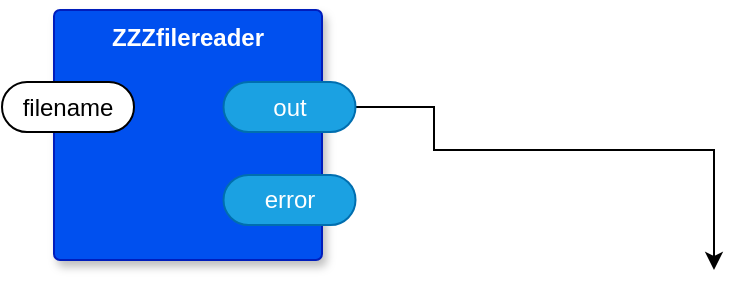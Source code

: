 <mxfile version="21.3.7" type="device" pages="6">
  <diagram name="main" id="J1fdcHET4nZiPfC8z0tZ">
    <mxGraphModel dx="4415" dy="1923" grid="1" gridSize="10" guides="1" tooltips="1" connect="1" arrows="1" fold="1" page="1" pageScale="1" pageWidth="1100" pageHeight="850" math="0" shadow="0">
      <root>
        <mxCell id="ZsZbsUSyN41RHjL-2dsX-0" />
        <mxCell id="ZsZbsUSyN41RHjL-2dsX-1" parent="ZsZbsUSyN41RHjL-2dsX-0" />
        <mxCell id="LDu3OrkUY8mVagmV5dOS-11" value="ZZZfilereader" style="rounded=1;whiteSpace=wrap;html=1;sketch=0;container=1;recursiveResize=0;verticalAlign=top;arcSize=6;fontStyle=1;autosize=0;points=[];absoluteArcSize=1;shadow=1;strokeColor=#001DBC;fillColor=#0050ef;fontColor=#ffffff;" vertex="1" parent="ZsZbsUSyN41RHjL-2dsX-1">
          <mxGeometry x="-784" y="260" width="134" height="125" as="geometry">
            <mxRectangle x="-98" y="-1230" width="99" height="26" as="alternateBounds" />
          </mxGeometry>
        </mxCell>
        <mxCell id="_9n8-xBwrt31r15vr-eA-1" style="edgeStyle=orthogonalEdgeStyle;rounded=0;orthogonalLoop=1;jettySize=auto;html=1;exitX=1;exitY=0.5;exitDx=0;exitDy=0;exitPerimeter=0;" edge="1" parent="LDu3OrkUY8mVagmV5dOS-11" source="LDu3OrkUY8mVagmV5dOS-13">
          <mxGeometry relative="1" as="geometry">
            <mxPoint x="330" y="130" as="targetPoint" />
            <Array as="points">
              <mxPoint x="190" y="49" />
              <mxPoint x="190" y="70" />
              <mxPoint x="330" y="70" />
            </Array>
          </mxGeometry>
        </mxCell>
        <mxCell id="LDu3OrkUY8mVagmV5dOS-13" value="out" style="rounded=1;whiteSpace=wrap;html=1;sketch=0;points=[[0,0.5,0,0,0],[1,0.5,0,0,0]];fillColor=#1ba1e2;fontColor=#ffffff;strokeColor=#006EAF;arcSize=50;" vertex="1" parent="LDu3OrkUY8mVagmV5dOS-11">
          <mxGeometry x="84.75" y="36" width="66" height="25" as="geometry" />
        </mxCell>
        <mxCell id="LDu3OrkUY8mVagmV5dOS-14" value="error" style="rounded=1;whiteSpace=wrap;html=1;sketch=0;points=[[0,0.5,0,0,0],[1,0.5,0,0,0]];fillColor=#1ba1e2;fontColor=#ffffff;strokeColor=#006EAF;arcSize=50;" vertex="1" parent="LDu3OrkUY8mVagmV5dOS-11">
          <mxGeometry x="84.75" y="82.5" width="66" height="25" as="geometry" />
        </mxCell>
        <mxCell id="LDu3OrkUY8mVagmV5dOS-12" value="filename" style="rounded=1;whiteSpace=wrap;html=1;sketch=0;points=[[0,0.5,0,0,0],[1,0.5,0,0,0]];arcSize=50;" vertex="1" parent="LDu3OrkUY8mVagmV5dOS-11">
          <mxGeometry x="-26" y="36" width="66" height="25" as="geometry" />
        </mxCell>
      </root>
    </mxGraphModel>
  </diagram>
  <diagram name="hold Copy of main" id="gG4PeZ69uu8XlHcSVO0a">
    <mxGraphModel dx="2426" dy="769" grid="1" gridSize="10" guides="1" tooltips="1" connect="1" arrows="1" fold="1" page="1" pageScale="1" pageWidth="1100" pageHeight="850" math="0" shadow="0">
      <root>
        <mxCell id="ATnsj--CdyivixIsGf24-0" />
        <mxCell id="ATnsj--CdyivixIsGf24-1" parent="ATnsj--CdyivixIsGf24-0" />
        <mxCell id="ATnsj--CdyivixIsGf24-2" value="filereader" style="rounded=1;whiteSpace=wrap;html=1;sketch=0;container=1;recursiveResize=0;verticalAlign=top;arcSize=6;fontStyle=1;autosize=0;points=[];absoluteArcSize=1;shadow=1;strokeColor=#001DBC;fillColor=#0050ef;fontColor=#ffffff;" vertex="1" parent="ATnsj--CdyivixIsGf24-1">
          <mxGeometry x="220" y="440" width="134" height="125" as="geometry">
            <mxRectangle x="-98" y="-1230" width="99" height="26" as="alternateBounds" />
          </mxGeometry>
        </mxCell>
        <mxCell id="ATnsj--CdyivixIsGf24-3" value="filename" style="rounded=1;whiteSpace=wrap;html=1;sketch=0;points=[[0,0.5,0,0,0],[1,0.5,0,0,0]];arcSize=50;" vertex="1" parent="ATnsj--CdyivixIsGf24-2">
          <mxGeometry x="-16.75" y="36" width="66" height="25" as="geometry" />
        </mxCell>
        <mxCell id="ATnsj--CdyivixIsGf24-4" value="out" style="rounded=1;whiteSpace=wrap;html=1;sketch=0;points=[[0,0.5,0,0,0],[1,0.5,0,0,0]];fillColor=#1ba1e2;fontColor=#ffffff;strokeColor=#006EAF;arcSize=50;" vertex="1" parent="ATnsj--CdyivixIsGf24-2">
          <mxGeometry x="84.75" y="36" width="66" height="25" as="geometry" />
        </mxCell>
        <mxCell id="ATnsj--CdyivixIsGf24-5" value="error" style="rounded=1;whiteSpace=wrap;html=1;sketch=0;points=[[0,0.5,0,0,0],[1,0.5,0,0,0]];fillColor=#1ba1e2;fontColor=#ffffff;strokeColor=#006EAF;arcSize=50;" vertex="1" parent="ATnsj--CdyivixIsGf24-2">
          <mxGeometry x="84.75" y="82.5" width="66" height="25" as="geometry" />
        </mxCell>
        <mxCell id="ATnsj--CdyivixIsGf24-6" value="AAAstdout" style="rhombus;whiteSpace=wrap;html=1;rounded=1;fillColor=#0050ef;fontColor=#ffffff;strokeColor=#001DBC;fontStyle=1;glass=0;sketch=0;fontSize=12;points=[[0,0.5,0,0,0],[0.5,0,0,0,0],[0.5,1,0,0,0],[1,0.5,0,0,0]];shadow=1;" vertex="1" parent="ATnsj--CdyivixIsGf24-1">
          <mxGeometry x="720" y="579" width="80" height="80" as="geometry" />
        </mxCell>
        <mxCell id="ATnsj--CdyivixIsGf24-7" value="ZZZfilereader" style="rounded=1;whiteSpace=wrap;html=1;sketch=0;container=1;recursiveResize=0;verticalAlign=top;arcSize=6;fontStyle=1;autosize=0;points=[];absoluteArcSize=1;shadow=1;strokeColor=#001DBC;fillColor=#0050ef;fontColor=#ffffff;" vertex="1" parent="ATnsj--CdyivixIsGf24-1">
          <mxGeometry x="-40" y="520" width="134" height="125" as="geometry">
            <mxRectangle x="-98" y="-1230" width="99" height="26" as="alternateBounds" />
          </mxGeometry>
        </mxCell>
        <mxCell id="ATnsj--CdyivixIsGf24-8" style="edgeStyle=orthogonalEdgeStyle;rounded=0;orthogonalLoop=1;jettySize=auto;html=1;exitX=1;exitY=0.5;exitDx=0;exitDy=0;exitPerimeter=0;" edge="1" parent="ATnsj--CdyivixIsGf24-7" source="ATnsj--CdyivixIsGf24-9">
          <mxGeometry relative="1" as="geometry">
            <mxPoint x="330" y="130" as="targetPoint" />
            <Array as="points">
              <mxPoint x="190" y="49" />
              <mxPoint x="190" y="70" />
              <mxPoint x="330" y="70" />
            </Array>
          </mxGeometry>
        </mxCell>
        <mxCell id="ATnsj--CdyivixIsGf24-9" value="out" style="rounded=1;whiteSpace=wrap;html=1;sketch=0;points=[[0,0.5,0,0,0],[1,0.5,0,0,0]];fillColor=#1ba1e2;fontColor=#ffffff;strokeColor=#006EAF;arcSize=50;" vertex="1" parent="ATnsj--CdyivixIsGf24-7">
          <mxGeometry x="84.75" y="36" width="66" height="25" as="geometry" />
        </mxCell>
        <mxCell id="ATnsj--CdyivixIsGf24-10" value="error" style="rounded=1;whiteSpace=wrap;html=1;sketch=0;points=[[0,0.5,0,0,0],[1,0.5,0,0,0]];fillColor=#1ba1e2;fontColor=#ffffff;strokeColor=#006EAF;arcSize=50;" vertex="1" parent="ATnsj--CdyivixIsGf24-7">
          <mxGeometry x="84.75" y="82.5" width="66" height="25" as="geometry" />
        </mxCell>
        <mxCell id="ATnsj--CdyivixIsGf24-11" value="filename" style="rounded=1;whiteSpace=wrap;html=1;sketch=0;points=[[0,0.5,0,0,0],[1,0.5,0,0,0]];arcSize=50;" vertex="1" parent="ATnsj--CdyivixIsGf24-7">
          <mxGeometry x="-26" y="36" width="66" height="25" as="geometry" />
        </mxCell>
        <mxCell id="ATnsj--CdyivixIsGf24-12" value="filereader" style="rounded=1;whiteSpace=wrap;html=1;sketch=0;container=1;recursiveResize=0;verticalAlign=top;arcSize=6;fontStyle=1;autosize=0;points=[];absoluteArcSize=1;shadow=1;strokeColor=#001DBC;fillColor=#0050ef;fontColor=#ffffff;" vertex="1" parent="ATnsj--CdyivixIsGf24-1">
          <mxGeometry x="150" y="127.5" width="134" height="125" as="geometry">
            <mxRectangle x="-98" y="-1230" width="99" height="26" as="alternateBounds" />
          </mxGeometry>
        </mxCell>
        <mxCell id="ATnsj--CdyivixIsGf24-13" value="filename" style="rounded=1;whiteSpace=wrap;html=1;sketch=0;points=[[0,0.5,0,0,0],[1,0.5,0,0,0]];arcSize=50;" vertex="1" parent="ATnsj--CdyivixIsGf24-12">
          <mxGeometry x="-16.75" y="36" width="66" height="25" as="geometry" />
        </mxCell>
        <mxCell id="ATnsj--CdyivixIsGf24-14" value="out" style="rounded=1;whiteSpace=wrap;html=1;sketch=0;points=[[0,0.5,0,0,0],[1,0.5,0,0,0]];fillColor=#1ba1e2;fontColor=#ffffff;strokeColor=#006EAF;arcSize=50;" vertex="1" parent="ATnsj--CdyivixIsGf24-12">
          <mxGeometry x="84.75" y="36" width="66" height="25" as="geometry" />
        </mxCell>
        <mxCell id="ATnsj--CdyivixIsGf24-15" value="error" style="rounded=1;whiteSpace=wrap;html=1;sketch=0;points=[[0,0.5,0,0,0],[1,0.5,0,0,0]];fillColor=#1ba1e2;fontColor=#ffffff;strokeColor=#006EAF;arcSize=50;" vertex="1" parent="ATnsj--CdyivixIsGf24-12">
          <mxGeometry x="84.75" y="82.5" width="66" height="25" as="geometry" />
        </mxCell>
        <mxCell id="ATnsj--CdyivixIsGf24-16" value="AAAstderr" style="rhombus;whiteSpace=wrap;html=1;rounded=1;fillColor=#0050ef;fontColor=#ffffff;strokeColor=#001DBC;fontStyle=1;glass=0;sketch=0;fontSize=12;points=[[0,0.5,0,0,0],[0.5,0,0,0,0],[0.5,1,0,0,0],[1,0.5,0,0,0]];shadow=1;" vertex="1" parent="ATnsj--CdyivixIsGf24-1">
          <mxGeometry x="723.75" y="670" width="80" height="80" as="geometry" />
        </mxCell>
        <mxCell id="ATnsj--CdyivixIsGf24-17" value="filereader" style="rounded=1;whiteSpace=wrap;html=1;sketch=0;container=1;recursiveResize=0;verticalAlign=top;arcSize=6;fontStyle=1;autosize=0;points=[];absoluteArcSize=1;shadow=1;strokeColor=#001DBC;fillColor=#0050ef;fontColor=#ffffff;" vertex="1" parent="ATnsj--CdyivixIsGf24-1">
          <mxGeometry x="150" y="290" width="134" height="125" as="geometry">
            <mxRectangle x="-98" y="-1230" width="99" height="26" as="alternateBounds" />
          </mxGeometry>
        </mxCell>
        <mxCell id="ATnsj--CdyivixIsGf24-18" value="filename" style="rounded=1;whiteSpace=wrap;html=1;sketch=0;points=[[0,0.5,0,0,0],[1,0.5,0,0,0]];arcSize=50;" vertex="1" parent="ATnsj--CdyivixIsGf24-17">
          <mxGeometry x="-20" y="55" width="66" height="25" as="geometry" />
        </mxCell>
        <mxCell id="ATnsj--CdyivixIsGf24-19" value="out" style="rounded=1;whiteSpace=wrap;html=1;sketch=0;points=[[0,0.5,0,0,0],[1,0.5,0,0,0]];fillColor=#1ba1e2;fontColor=#ffffff;strokeColor=#006EAF;arcSize=50;" vertex="1" parent="ATnsj--CdyivixIsGf24-17">
          <mxGeometry x="84.75" y="36" width="66" height="25" as="geometry" />
        </mxCell>
        <mxCell id="ATnsj--CdyivixIsGf24-20" value="error" style="rounded=1;whiteSpace=wrap;html=1;sketch=0;points=[[0,0.5,0,0,0],[1,0.5,0,0,0]];fillColor=#1ba1e2;fontColor=#ffffff;strokeColor=#006EAF;arcSize=50;" vertex="1" parent="ATnsj--CdyivixIsGf24-17">
          <mxGeometry x="84.75" y="82.5" width="66" height="25" as="geometry" />
        </mxCell>
        <mxCell id="ATnsj--CdyivixIsGf24-21" style="edgeStyle=orthogonalEdgeStyle;rounded=0;orthogonalLoop=1;jettySize=auto;html=1;exitX=1;exitY=0.5;exitDx=0;exitDy=0;exitPerimeter=0;entryX=0;entryY=0.5;entryDx=0;entryDy=0;entryPerimeter=0;strokeColor=#80FF00;" edge="1" parent="ATnsj--CdyivixIsGf24-1" source="ATnsj--CdyivixIsGf24-72" target="ATnsj--CdyivixIsGf24-3">
          <mxGeometry relative="1" as="geometry" />
        </mxCell>
        <mxCell id="ATnsj--CdyivixIsGf24-22" style="edgeStyle=orthogonalEdgeStyle;rounded=1;orthogonalLoop=1;jettySize=auto;html=1;exitX=1;exitY=0.5;exitDx=0;exitDy=0;exitPerimeter=0;entryX=0;entryY=0.5;entryDx=0;entryDy=0;entryPerimeter=0;" edge="1" parent="ATnsj--CdyivixIsGf24-1" source="ATnsj--CdyivixIsGf24-23" target="ATnsj--CdyivixIsGf24-67">
          <mxGeometry relative="1" as="geometry" />
        </mxCell>
        <mxCell id="ATnsj--CdyivixIsGf24-23" value="obsidian_file" style="rhombus;whiteSpace=wrap;html=1;rounded=1;fontStyle=1;glass=0;sketch=0;fontSize=12;points=[[0,0.5,0,0,0],[0.5,0,0,0,0],[0.5,1,0,0,0],[1,0.5,0,0,0]];shadow=1;" vertex="1" parent="ATnsj--CdyivixIsGf24-1">
          <mxGeometry x="-810" y="410" width="80" height="80" as="geometry" />
        </mxCell>
        <mxCell id="ATnsj--CdyivixIsGf24-24" style="edgeStyle=orthogonalEdgeStyle;rounded=1;orthogonalLoop=1;jettySize=auto;html=1;exitX=1;exitY=0.5;exitDx=0;exitDy=0;exitPerimeter=0;entryX=0;entryY=0.5;entryDx=0;entryDy=0;entryPerimeter=0;strokeColor=#80FF00;" edge="1" parent="ATnsj--CdyivixIsGf24-1" source="ATnsj--CdyivixIsGf24-60" target="ATnsj--CdyivixIsGf24-54">
          <mxGeometry relative="1" as="geometry">
            <Array as="points">
              <mxPoint x="-320" y="256" />
              <mxPoint x="-320" y="90" />
              <mxPoint x="890" y="90" />
              <mxPoint x="890" y="169" />
            </Array>
          </mxGeometry>
        </mxCell>
        <mxCell id="ATnsj--CdyivixIsGf24-25" style="edgeStyle=orthogonalEdgeStyle;rounded=0;orthogonalLoop=1;jettySize=auto;html=1;entryX=0;entryY=0.5;entryDx=0;entryDy=0;entryPerimeter=0;" edge="1" parent="ATnsj--CdyivixIsGf24-1" source="ATnsj--CdyivixIsGf24-26" target="ATnsj--CdyivixIsGf24-59">
          <mxGeometry relative="1" as="geometry" />
        </mxCell>
        <mxCell id="ATnsj--CdyivixIsGf24-26" value="output_file" style="rhombus;whiteSpace=wrap;html=1;rounded=1;fontStyle=1;glass=0;sketch=0;fontSize=12;points=[[0,0.5,0,0,0],[0.5,0,0,0,0],[0.5,1,0,0,0],[1,0.5,0,0,0]];shadow=1;" vertex="1" parent="ATnsj--CdyivixIsGf24-1">
          <mxGeometry x="-790" y="207.5" width="80" height="80" as="geometry" />
        </mxCell>
        <mxCell id="ATnsj--CdyivixIsGf24-27" style="edgeStyle=orthogonalEdgeStyle;rounded=1;orthogonalLoop=1;jettySize=auto;html=1;exitX=1;exitY=0.5;exitDx=0;exitDy=0;exitPerimeter=0;entryX=0;entryY=0.5;entryDx=0;entryDy=0;entryPerimeter=0;strokeColor=#80FF00;" edge="1" parent="ATnsj--CdyivixIsGf24-1" source="ATnsj--CdyivixIsGf24-62" target="ATnsj--CdyivixIsGf24-13">
          <mxGeometry relative="1" as="geometry" />
        </mxCell>
        <mxCell id="ATnsj--CdyivixIsGf24-28" style="edgeStyle=orthogonalEdgeStyle;rounded=0;orthogonalLoop=1;jettySize=auto;html=1;entryX=0;entryY=0.5;entryDx=0;entryDy=0;entryPerimeter=0;" edge="1" parent="ATnsj--CdyivixIsGf24-1" source="ATnsj--CdyivixIsGf24-29" target="ATnsj--CdyivixIsGf24-61">
          <mxGeometry relative="1" as="geometry" />
        </mxCell>
        <mxCell id="ATnsj--CdyivixIsGf24-29" value="front1" style="rhombus;whiteSpace=wrap;html=1;rounded=1;fontStyle=1;glass=0;sketch=0;fontSize=12;points=[[0,0.5,0,0,0],[0.5,0,0,0,0],[0.5,1,0,0,0],[1,0.5,0,0,0]];shadow=1;" vertex="1" parent="ATnsj--CdyivixIsGf24-1">
          <mxGeometry x="-730" y="260" width="80" height="80" as="geometry" />
        </mxCell>
        <mxCell id="ATnsj--CdyivixIsGf24-30" style="edgeStyle=orthogonalEdgeStyle;rounded=1;orthogonalLoop=1;jettySize=auto;html=1;entryX=0;entryY=0.5;entryDx=0;entryDy=0;entryPerimeter=0;" edge="1" parent="ATnsj--CdyivixIsGf24-1" source="ATnsj--CdyivixIsGf24-31" target="ATnsj--CdyivixIsGf24-68">
          <mxGeometry relative="1" as="geometry" />
        </mxCell>
        <mxCell id="ATnsj--CdyivixIsGf24-31" value="back" style="rhombus;whiteSpace=wrap;html=1;rounded=1;fontStyle=1;glass=0;sketch=0;fontSize=12;points=[[0,0.5,0,0,0],[0.5,0,0,0,0],[0.5,1,0,0,0],[1,0.5,0,0,0]];shadow=1;" vertex="1" parent="ATnsj--CdyivixIsGf24-1">
          <mxGeometry x="-740" y="462.5" width="80" height="80" as="geometry" />
        </mxCell>
        <mxCell id="ATnsj--CdyivixIsGf24-32" style="edgeStyle=orthogonalEdgeStyle;rounded=1;orthogonalLoop=1;jettySize=auto;html=1;" edge="1" parent="ATnsj--CdyivixIsGf24-1" source="ATnsj--CdyivixIsGf24-33" target="ATnsj--CdyivixIsGf24-69">
          <mxGeometry relative="1" as="geometry" />
        </mxCell>
        <mxCell id="ATnsj--CdyivixIsGf24-33" value="close" style="rhombus;whiteSpace=wrap;html=1;rounded=1;fontStyle=1;glass=0;sketch=0;fontSize=12;points=[[0,0.5,0,0,0],[0.5,0,0,0,0],[0.5,1,0,0,0],[1,0.5,0,0,0]];shadow=1;" vertex="1" parent="ATnsj--CdyivixIsGf24-1">
          <mxGeometry x="-800" y="510" width="80" height="80" as="geometry" />
        </mxCell>
        <mxCell id="ATnsj--CdyivixIsGf24-34" style="edgeStyle=orthogonalEdgeStyle;rounded=1;orthogonalLoop=1;jettySize=auto;html=1;entryX=0;entryY=0.5;entryDx=0;entryDy=0;entryPerimeter=0;" edge="1" parent="ATnsj--CdyivixIsGf24-1" source="ATnsj--CdyivixIsGf24-35" target="ATnsj--CdyivixIsGf24-65">
          <mxGeometry relative="1" as="geometry" />
        </mxCell>
        <mxCell id="ATnsj--CdyivixIsGf24-35" value="front2" style="rhombus;whiteSpace=wrap;html=1;rounded=1;fontStyle=1;glass=0;sketch=0;fontSize=12;points=[[0,0.5,0,0,0],[0.5,0,0,0,0],[0.5,1,0,0,0],[1,0.5,0,0,0]];shadow=1;" vertex="1" parent="ATnsj--CdyivixIsGf24-1">
          <mxGeometry x="-730" y="360" width="80" height="80" as="geometry" />
        </mxCell>
        <mxCell id="ATnsj--CdyivixIsGf24-36" value="clear" style="edgeStyle=orthogonalEdgeStyle;rounded=1;orthogonalLoop=1;jettySize=auto;html=1;entryX=0;entryY=0.5;entryDx=0;entryDy=0;entryPerimeter=0;strokeColor=#80FF00;exitX=1;exitY=0.5;exitDx=0;exitDy=0;exitPerimeter=0;" edge="1" parent="ATnsj--CdyivixIsGf24-1" source="ATnsj--CdyivixIsGf24-63" target="ATnsj--CdyivixIsGf24-52">
          <mxGeometry relative="1" as="geometry">
            <mxPoint x="583.25" y="467" as="targetPoint" />
            <Array as="points">
              <mxPoint x="-320" y="349" />
              <mxPoint x="-320" y="290" />
              <mxPoint x="-120" y="290" />
              <mxPoint x="-120" y="280" />
              <mxPoint x="550" y="280" />
              <mxPoint x="550" y="203" />
            </Array>
          </mxGeometry>
        </mxCell>
        <mxCell id="ATnsj--CdyivixIsGf24-37" style="edgeStyle=orthogonalEdgeStyle;rounded=0;orthogonalLoop=1;jettySize=auto;html=1;" edge="1" parent="ATnsj--CdyivixIsGf24-1" source="ATnsj--CdyivixIsGf24-38" target="ATnsj--CdyivixIsGf24-64">
          <mxGeometry relative="1" as="geometry" />
        </mxCell>
        <mxCell id="ATnsj--CdyivixIsGf24-38" value="title" style="rhombus;whiteSpace=wrap;html=1;rounded=1;fontStyle=1;glass=0;sketch=0;fontSize=12;points=[[0,0.5,0,0,0],[0.5,0,0,0,0],[0.5,1,0,0,0],[1,0.5,0,0,0]];shadow=1;" vertex="1" parent="ATnsj--CdyivixIsGf24-1">
          <mxGeometry x="-800" y="310" width="80" height="80" as="geometry" />
        </mxCell>
        <mxCell id="ATnsj--CdyivixIsGf24-39" style="edgeStyle=orthogonalEdgeStyle;rounded=1;orthogonalLoop=1;jettySize=auto;html=1;exitX=1;exitY=0.5;exitDx=0;exitDy=0;exitPerimeter=0;entryX=0;entryY=0.5;entryDx=0;entryDy=0;entryPerimeter=0;strokeColor=#80FF00;" edge="1" parent="ATnsj--CdyivixIsGf24-1" source="ATnsj--CdyivixIsGf24-66" target="ATnsj--CdyivixIsGf24-18">
          <mxGeometry relative="1" as="geometry">
            <mxPoint x="-9.25" y="442.5" as="sourcePoint" />
            <Array as="points">
              <mxPoint x="-359" y="395" />
              <mxPoint x="-130" y="395" />
              <mxPoint x="-130" y="357" />
            </Array>
          </mxGeometry>
        </mxCell>
        <mxCell id="ATnsj--CdyivixIsGf24-40" style="edgeStyle=orthogonalEdgeStyle;rounded=1;orthogonalLoop=1;jettySize=auto;html=1;exitX=1;exitY=0.5;exitDx=0;exitDy=0;exitPerimeter=0;entryX=0;entryY=0.5;entryDx=0;entryDy=0;entryPerimeter=0;strokeColor=#666600;" edge="1" parent="ATnsj--CdyivixIsGf24-1" source="ATnsj--CdyivixIsGf24-73" target="ATnsj--CdyivixIsGf24-11">
          <mxGeometry relative="1" as="geometry">
            <mxPoint x="-9.25" y="535.5" as="sourcePoint" />
            <Array as="points">
              <mxPoint x="-290" y="483" />
              <mxPoint x="-290" y="570" />
              <mxPoint x="-90" y="570" />
              <mxPoint x="-90" y="569" />
            </Array>
          </mxGeometry>
        </mxCell>
        <mxCell id="ATnsj--CdyivixIsGf24-41" style="edgeStyle=orthogonalEdgeStyle;rounded=1;orthogonalLoop=1;jettySize=auto;html=1;exitX=1;exitY=0.5;exitDx=0;exitDy=0;exitPerimeter=0;entryX=0;entryY=0.5;entryDx=0;entryDy=0;entryPerimeter=0;" edge="1" parent="ATnsj--CdyivixIsGf24-1" source="ATnsj--CdyivixIsGf24-14" target="ATnsj--CdyivixIsGf24-52">
          <mxGeometry relative="1" as="geometry" />
        </mxCell>
        <mxCell id="ATnsj--CdyivixIsGf24-42" style="edgeStyle=orthogonalEdgeStyle;rounded=1;orthogonalLoop=1;jettySize=auto;html=1;exitX=1;exitY=0.5;exitDx=0;exitDy=0;exitPerimeter=0;entryX=0;entryY=0.5;entryDx=0;entryDy=0;entryPerimeter=0;" edge="1" parent="ATnsj--CdyivixIsGf24-1" source="ATnsj--CdyivixIsGf24-19" target="ATnsj--CdyivixIsGf24-52">
          <mxGeometry relative="1" as="geometry">
            <mxPoint x="700" y="200" as="targetPoint" />
          </mxGeometry>
        </mxCell>
        <mxCell id="ATnsj--CdyivixIsGf24-43" style="edgeStyle=orthogonalEdgeStyle;rounded=1;orthogonalLoop=1;jettySize=auto;html=1;exitX=1;exitY=0.5;exitDx=0;exitDy=0;exitPerimeter=0;entryX=0;entryY=0.5;entryDx=0;entryDy=0;entryPerimeter=0;" edge="1" parent="ATnsj--CdyivixIsGf24-1" source="ATnsj--CdyivixIsGf24-4" target="ATnsj--CdyivixIsGf24-52">
          <mxGeometry relative="1" as="geometry">
            <Array as="points">
              <mxPoint x="490" y="489" />
              <mxPoint x="490" y="203" />
            </Array>
          </mxGeometry>
        </mxCell>
        <mxCell id="ATnsj--CdyivixIsGf24-44" style="edgeStyle=orthogonalEdgeStyle;rounded=1;orthogonalLoop=1;jettySize=auto;html=1;exitX=1;exitY=0.5;exitDx=0;exitDy=0;exitPerimeter=0;entryX=0;entryY=0.5;entryDx=0;entryDy=0;entryPerimeter=0;strokeColor=#FF0000;" edge="1" parent="ATnsj--CdyivixIsGf24-1" source="ATnsj--CdyivixIsGf24-15" target="ATnsj--CdyivixIsGf24-16">
          <mxGeometry relative="1" as="geometry">
            <Array as="points">
              <mxPoint x="640" y="223" />
              <mxPoint x="640" y="710" />
            </Array>
          </mxGeometry>
        </mxCell>
        <mxCell id="ATnsj--CdyivixIsGf24-45" style="edgeStyle=orthogonalEdgeStyle;rounded=1;orthogonalLoop=1;jettySize=auto;html=1;exitX=1;exitY=0.5;exitDx=0;exitDy=0;exitPerimeter=0;strokeColor=#FF0000;" edge="1" parent="ATnsj--CdyivixIsGf24-1" source="ATnsj--CdyivixIsGf24-20" target="ATnsj--CdyivixIsGf24-16">
          <mxGeometry relative="1" as="geometry">
            <Array as="points">
              <mxPoint x="640" y="385" />
              <mxPoint x="640" y="710" />
            </Array>
          </mxGeometry>
        </mxCell>
        <mxCell id="ATnsj--CdyivixIsGf24-46" style="edgeStyle=orthogonalEdgeStyle;rounded=1;orthogonalLoop=1;jettySize=auto;html=1;exitX=1;exitY=0.5;exitDx=0;exitDy=0;exitPerimeter=0;entryX=0;entryY=0.5;entryDx=0;entryDy=0;entryPerimeter=0;strokeColor=#FF0000;" edge="1" parent="ATnsj--CdyivixIsGf24-1" source="ATnsj--CdyivixIsGf24-5" target="ATnsj--CdyivixIsGf24-16">
          <mxGeometry relative="1" as="geometry">
            <Array as="points">
              <mxPoint x="640" y="535" />
              <mxPoint x="640" y="710" />
            </Array>
          </mxGeometry>
        </mxCell>
        <mxCell id="ATnsj--CdyivixIsGf24-47" style="edgeStyle=orthogonalEdgeStyle;rounded=1;orthogonalLoop=1;jettySize=auto;html=1;exitX=1;exitY=0.5;exitDx=0;exitDy=0;exitPerimeter=0;entryX=0;entryY=0.5;entryDx=0;entryDy=0;entryPerimeter=0;strokeColor=#FF0000;" edge="1" parent="ATnsj--CdyivixIsGf24-1" source="ATnsj--CdyivixIsGf24-10" target="ATnsj--CdyivixIsGf24-16">
          <mxGeometry relative="1" as="geometry">
            <Array as="points">
              <mxPoint x="150" y="615" />
              <mxPoint x="150" y="710" />
            </Array>
          </mxGeometry>
        </mxCell>
        <mxCell id="ATnsj--CdyivixIsGf24-48" value="buffer" style="rounded=1;whiteSpace=wrap;html=1;sketch=0;container=1;recursiveResize=0;verticalAlign=top;arcSize=6;fontStyle=1;autosize=0;points=[];absoluteArcSize=1;shadow=1;strokeColor=#001DBC;fillColor=#0050ef;fontColor=#ffffff;" vertex="1" parent="ATnsj--CdyivixIsGf24-1">
          <mxGeometry x="696.75" y="120" width="134" height="154" as="geometry">
            <mxRectangle x="-98" y="-1230" width="99" height="26" as="alternateBounds" />
          </mxGeometry>
        </mxCell>
        <mxCell id="ATnsj--CdyivixIsGf24-49" value="open" style="rounded=1;whiteSpace=wrap;html=1;sketch=0;points=[[0,0.5,0,0,0],[1,0.5,0,0,0]];arcSize=50;" vertex="1" parent="ATnsj--CdyivixIsGf24-48">
          <mxGeometry x="-16.75" y="36" width="66" height="25" as="geometry" />
        </mxCell>
        <mxCell id="ATnsj--CdyivixIsGf24-50" value="output" style="rounded=1;whiteSpace=wrap;html=1;sketch=0;points=[[0,0.5,0,0,0],[1,0.5,0,0,0]];fillColor=#1ba1e2;fontColor=#ffffff;strokeColor=#006EAF;arcSize=50;" vertex="1" parent="ATnsj--CdyivixIsGf24-48">
          <mxGeometry x="84.75" y="82.5" width="66" height="25" as="geometry" />
        </mxCell>
        <mxCell id="ATnsj--CdyivixIsGf24-51" value="close" style="rounded=1;whiteSpace=wrap;html=1;sketch=0;points=[[0,0.5,0,0,0],[1,0.5,0,0,0]];arcSize=50;" vertex="1" parent="ATnsj--CdyivixIsGf24-48">
          <mxGeometry x="-16.75" y="107.5" width="66" height="25" as="geometry" />
        </mxCell>
        <mxCell id="ATnsj--CdyivixIsGf24-52" value="append" style="rounded=1;whiteSpace=wrap;html=1;sketch=0;points=[[0,0.5,0,0,0],[1,0.5,0,0,0]];arcSize=50;" vertex="1" parent="ATnsj--CdyivixIsGf24-48">
          <mxGeometry x="-16.75" y="70" width="66" height="25" as="geometry" />
        </mxCell>
        <mxCell id="ATnsj--CdyivixIsGf24-53" value="filewriter" style="rounded=1;whiteSpace=wrap;html=1;sketch=0;container=1;recursiveResize=0;verticalAlign=top;arcSize=6;fontStyle=1;autosize=0;points=[];absoluteArcSize=1;shadow=1;strokeColor=#001DBC;fillColor=#0050ef;fontColor=#ffffff;" vertex="1" parent="ATnsj--CdyivixIsGf24-1">
          <mxGeometry x="942.75" y="120" width="134" height="125" as="geometry">
            <mxRectangle x="-98" y="-1230" width="99" height="26" as="alternateBounds" />
          </mxGeometry>
        </mxCell>
        <mxCell id="ATnsj--CdyivixIsGf24-54" value="filename" style="rounded=1;whiteSpace=wrap;html=1;sketch=0;points=[[0,0.5,0,0,0],[1,0.5,0,0,0]];arcSize=50;" vertex="1" parent="ATnsj--CdyivixIsGf24-53">
          <mxGeometry x="-16.75" y="36" width="66" height="25" as="geometry" />
        </mxCell>
        <mxCell id="ATnsj--CdyivixIsGf24-55" value="error" style="rounded=1;whiteSpace=wrap;html=1;sketch=0;points=[[0,0.5,0,0,0],[1,0.5,0,0,0]];fillColor=#1ba1e2;fontColor=#ffffff;strokeColor=#006EAF;arcSize=50;" vertex="1" parent="ATnsj--CdyivixIsGf24-53">
          <mxGeometry x="84.75" y="82.5" width="66" height="25" as="geometry" />
        </mxCell>
        <mxCell id="ATnsj--CdyivixIsGf24-56" value="data" style="rounded=1;whiteSpace=wrap;html=1;sketch=0;points=[[0,0.5,0,0,0],[1,0.5,0,0,0]];arcSize=50;" vertex="1" parent="ATnsj--CdyivixIsGf24-53">
          <mxGeometry x="-16.75" y="82.5" width="66" height="25" as="geometry" />
        </mxCell>
        <mxCell id="ATnsj--CdyivixIsGf24-57" style="edgeStyle=orthogonalEdgeStyle;rounded=0;orthogonalLoop=1;jettySize=auto;html=1;exitX=1;exitY=0.5;exitDx=0;exitDy=0;exitPerimeter=0;entryX=0;entryY=0.5;entryDx=0;entryDy=0;entryPerimeter=0;" edge="1" parent="ATnsj--CdyivixIsGf24-1" source="ATnsj--CdyivixIsGf24-50" target="ATnsj--CdyivixIsGf24-56">
          <mxGeometry relative="1" as="geometry" />
        </mxCell>
        <mxCell id="ATnsj--CdyivixIsGf24-58" value="deracer7" style="rounded=1;whiteSpace=wrap;html=1;sketch=0;container=1;recursiveResize=0;verticalAlign=top;arcSize=6;fontStyle=1;autosize=0;points=[];absoluteArcSize=1;shadow=1;strokeColor=#001DBC;fillColor=#0050ef;fontColor=#ffffff;" vertex="1" parent="ATnsj--CdyivixIsGf24-1">
          <mxGeometry x="-510" y="207.5" width="150.75" height="375" as="geometry">
            <mxRectangle x="-98" y="-1230" width="99" height="26" as="alternateBounds" />
          </mxGeometry>
        </mxCell>
        <mxCell id="ATnsj--CdyivixIsGf24-59" value="input1" style="rounded=1;whiteSpace=wrap;html=1;sketch=0;points=[[0,0.5,0,0,0],[1,0.5,0,0,0]];arcSize=50;" vertex="1" parent="ATnsj--CdyivixIsGf24-58">
          <mxGeometry x="-16.75" y="36" width="66" height="25" as="geometry" />
        </mxCell>
        <mxCell id="ATnsj--CdyivixIsGf24-60" value="output_file" style="rounded=1;whiteSpace=wrap;html=1;sketch=0;points=[[0,0.5,0,0,0],[1,0.5,0,0,0]];fillColor=#1ba1e2;fontColor=#ffffff;strokeColor=#006EAF;arcSize=50;" vertex="1" parent="ATnsj--CdyivixIsGf24-58">
          <mxGeometry x="84.75" y="36" width="66" height="25" as="geometry" />
        </mxCell>
        <mxCell id="ATnsj--CdyivixIsGf24-61" value="input2" style="rounded=1;whiteSpace=wrap;html=1;sketch=0;points=[[0,0.5,0,0,0],[1,0.5,0,0,0]];arcSize=50;" vertex="1" parent="ATnsj--CdyivixIsGf24-58">
          <mxGeometry x="-16.75" y="82.5" width="66" height="25" as="geometry" />
        </mxCell>
        <mxCell id="ATnsj--CdyivixIsGf24-62" value="front1" style="rounded=1;whiteSpace=wrap;html=1;sketch=0;points=[[0,0.5,0,0,0],[1,0.5,0,0,0]];fillColor=#1ba1e2;fontColor=#ffffff;strokeColor=#006EAF;arcSize=50;" vertex="1" parent="ATnsj--CdyivixIsGf24-58">
          <mxGeometry x="84.75" y="82.5" width="66" height="25" as="geometry" />
        </mxCell>
        <mxCell id="ATnsj--CdyivixIsGf24-63" value="title" style="rounded=1;whiteSpace=wrap;html=1;sketch=0;points=[[0,0.5,0,0,0],[1,0.5,0,0,0]];fillColor=#1ba1e2;fontColor=#ffffff;strokeColor=#006EAF;arcSize=50;" vertex="1" parent="ATnsj--CdyivixIsGf24-58">
          <mxGeometry x="84.75" y="129" width="66" height="25" as="geometry" />
        </mxCell>
        <mxCell id="ATnsj--CdyivixIsGf24-64" value="input3" style="rounded=1;whiteSpace=wrap;html=1;sketch=0;points=[[0,0.5,0,0,0],[1,0.5,0,0,0]];arcSize=50;" vertex="1" parent="ATnsj--CdyivixIsGf24-58">
          <mxGeometry x="-16.75" y="129" width="66" height="25" as="geometry" />
        </mxCell>
        <mxCell id="ATnsj--CdyivixIsGf24-65" value="input4" style="rounded=1;whiteSpace=wrap;html=1;sketch=0;points=[[0,0.5,0,0,0],[1,0.5,0,0,0]];arcSize=50;" vertex="1" parent="ATnsj--CdyivixIsGf24-58">
          <mxGeometry x="-16.75" y="170" width="66" height="25" as="geometry" />
        </mxCell>
        <mxCell id="ATnsj--CdyivixIsGf24-66" value="front2" style="rounded=1;whiteSpace=wrap;html=1;sketch=0;points=[[0,0.5,0,0,0],[1,0.5,0,0,0]];fillColor=#1ba1e2;fontColor=#ffffff;strokeColor=#006EAF;arcSize=50;" vertex="1" parent="ATnsj--CdyivixIsGf24-58">
          <mxGeometry x="84.75" y="170" width="66" height="25" as="geometry" />
        </mxCell>
        <mxCell id="ATnsj--CdyivixIsGf24-67" value="input5" style="rounded=1;whiteSpace=wrap;html=1;sketch=0;points=[[0,0.5,0,0,0],[1,0.5,0,0,0]];arcSize=50;" vertex="1" parent="ATnsj--CdyivixIsGf24-58">
          <mxGeometry x="-16.75" y="216.5" width="66" height="25" as="geometry" />
        </mxCell>
        <mxCell id="ATnsj--CdyivixIsGf24-68" value="input6" style="rounded=1;whiteSpace=wrap;html=1;sketch=0;points=[[0,0.5,0,0,0],[1,0.5,0,0,0]];arcSize=50;" vertex="1" parent="ATnsj--CdyivixIsGf24-58">
          <mxGeometry x="-16.75" y="263" width="66" height="25" as="geometry" />
        </mxCell>
        <mxCell id="ATnsj--CdyivixIsGf24-69" value="input7" style="rounded=1;whiteSpace=wrap;html=1;sketch=0;points=[[0,0.5,0,0,0],[1,0.5,0,0,0]];arcSize=50;" vertex="1" parent="ATnsj--CdyivixIsGf24-58">
          <mxGeometry x="-16.75" y="310" width="66" height="25" as="geometry" />
        </mxCell>
        <mxCell id="ATnsj--CdyivixIsGf24-70" value="close" style="rounded=1;whiteSpace=wrap;html=1;sketch=0;points=[[0,0.5,0,0,0],[1,0.5,0,0,0]];fillColor=#1ba1e2;fontColor=#ffffff;strokeColor=#006EAF;arcSize=50;" vertex="1" parent="ATnsj--CdyivixIsGf24-58">
          <mxGeometry x="84.75" y="310" width="66" height="25" as="geometry" />
        </mxCell>
        <mxCell id="ATnsj--CdyivixIsGf24-71" value="error" style="rounded=1;whiteSpace=wrap;html=1;sketch=0;points=[[0,0.5,0,0,0],[1,0.5,0,0,0]];fillColor=#1ba1e2;fontColor=#ffffff;strokeColor=#006EAF;arcSize=50;" vertex="1" parent="ATnsj--CdyivixIsGf24-58">
          <mxGeometry x="84.75" y="350" width="66" height="25" as="geometry" />
        </mxCell>
        <mxCell id="ATnsj--CdyivixIsGf24-72" value="obsidian_file" style="rounded=1;whiteSpace=wrap;html=1;sketch=0;points=[[0,0.5,0,0,0],[1,0.5,0,0,0]];fillColor=#1ba1e2;fontColor=#ffffff;strokeColor=#006EAF;arcSize=50;" vertex="1" parent="ATnsj--CdyivixIsGf24-58">
          <mxGeometry x="80" y="212.5" width="66" height="25" as="geometry" />
        </mxCell>
        <mxCell id="ATnsj--CdyivixIsGf24-73" value="back" style="rounded=1;whiteSpace=wrap;html=1;sketch=0;points=[[0,0.5,0,0,0],[1,0.5,0,0,0]];fillColor=#1ba1e2;fontColor=#ffffff;strokeColor=#006EAF;arcSize=50;" vertex="1" parent="ATnsj--CdyivixIsGf24-58">
          <mxGeometry x="80" y="263" width="66" height="25" as="geometry" />
        </mxCell>
        <mxCell id="ATnsj--CdyivixIsGf24-74" style="edgeStyle=orthogonalEdgeStyle;rounded=1;orthogonalLoop=1;jettySize=auto;html=1;exitX=1;exitY=0.5;exitDx=0;exitDy=0;exitPerimeter=0;entryX=0.115;entryY=0.571;entryDx=0;entryDy=0;entryPerimeter=0;strokeColor=#FF0000;" edge="1" parent="ATnsj--CdyivixIsGf24-1" source="ATnsj--CdyivixIsGf24-71" target="ATnsj--CdyivixIsGf24-16">
          <mxGeometry relative="1" as="geometry">
            <Array as="points">
              <mxPoint x="-330" y="570" />
              <mxPoint x="-330" y="710" />
              <mxPoint x="733" y="710" />
            </Array>
          </mxGeometry>
        </mxCell>
        <mxCell id="ATnsj--CdyivixIsGf24-75" style="edgeStyle=orthogonalEdgeStyle;rounded=1;orthogonalLoop=1;jettySize=auto;html=1;exitX=1;exitY=0.5;exitDx=0;exitDy=0;exitPerimeter=0;entryX=0;entryY=0.5;entryDx=0;entryDy=0;entryPerimeter=0;strokeColor=#80FF00;" edge="1" parent="ATnsj--CdyivixIsGf24-1" source="ATnsj--CdyivixIsGf24-70" target="ATnsj--CdyivixIsGf24-51">
          <mxGeometry relative="1" as="geometry">
            <Array as="points">
              <mxPoint x="-310" y="530" />
              <mxPoint x="-310" y="680" />
              <mxPoint x="590" y="680" />
              <mxPoint x="590" y="240" />
            </Array>
          </mxGeometry>
        </mxCell>
        <mxCell id="ATnsj--CdyivixIsGf24-76" style="edgeStyle=orthogonalEdgeStyle;rounded=1;orthogonalLoop=1;jettySize=auto;html=1;exitX=1;exitY=0.5;exitDx=0;exitDy=0;exitPerimeter=0;entryX=0;entryY=0.5;entryDx=0;entryDy=0;entryPerimeter=0;strokeColor=#FF0000;" edge="1" parent="ATnsj--CdyivixIsGf24-1" source="ATnsj--CdyivixIsGf24-55" target="ATnsj--CdyivixIsGf24-16">
          <mxGeometry relative="1" as="geometry" />
        </mxCell>
        <mxCell id="ATnsj--CdyivixIsGf24-77" style="edgeStyle=orthogonalEdgeStyle;rounded=0;orthogonalLoop=1;jettySize=auto;html=1;entryX=0;entryY=0.5;entryDx=0;entryDy=0;entryPerimeter=0;" edge="1" parent="ATnsj--CdyivixIsGf24-1" source="ATnsj--CdyivixIsGf24-60" target="ATnsj--CdyivixIsGf24-49">
          <mxGeometry relative="1" as="geometry">
            <Array as="points">
              <mxPoint x="-300" y="256" />
              <mxPoint x="-300" y="110" />
              <mxPoint x="650" y="110" />
              <mxPoint x="650" y="169" />
            </Array>
          </mxGeometry>
        </mxCell>
      </root>
    </mxGraphModel>
  </diagram>
  <diagram name="Copy of main" id="PdPwDuuXD6oDcfBDlTzk">
    <mxGraphModel dx="2426" dy="769" grid="1" gridSize="10" guides="1" tooltips="1" connect="1" arrows="1" fold="1" page="1" pageScale="1" pageWidth="1100" pageHeight="850" math="0" shadow="0">
      <root>
        <mxCell id="pFSY9i-hFk2BaCu82UYO-0" />
        <mxCell id="pFSY9i-hFk2BaCu82UYO-1" parent="pFSY9i-hFk2BaCu82UYO-0" />
        <mxCell id="pFSY9i-hFk2BaCu82UYO-2" value="filereader" style="rounded=1;whiteSpace=wrap;html=1;sketch=0;container=1;recursiveResize=0;verticalAlign=top;arcSize=6;fontStyle=1;autosize=0;points=[];absoluteArcSize=1;shadow=1;strokeColor=#001DBC;fillColor=#0050ef;fontColor=#ffffff;" vertex="1" parent="pFSY9i-hFk2BaCu82UYO-1">
          <mxGeometry x="220" y="440" width="134" height="125" as="geometry">
            <mxRectangle x="-98" y="-1230" width="99" height="26" as="alternateBounds" />
          </mxGeometry>
        </mxCell>
        <mxCell id="pFSY9i-hFk2BaCu82UYO-3" value="filename" style="rounded=1;whiteSpace=wrap;html=1;sketch=0;points=[[0,0.5,0,0,0],[1,0.5,0,0,0]];arcSize=50;" vertex="1" parent="pFSY9i-hFk2BaCu82UYO-2">
          <mxGeometry x="-16.75" y="36" width="66" height="25" as="geometry" />
        </mxCell>
        <mxCell id="pFSY9i-hFk2BaCu82UYO-4" value="out" style="rounded=1;whiteSpace=wrap;html=1;sketch=0;points=[[0,0.5,0,0,0],[1,0.5,0,0,0]];fillColor=#1ba1e2;fontColor=#ffffff;strokeColor=#006EAF;arcSize=50;" vertex="1" parent="pFSY9i-hFk2BaCu82UYO-2">
          <mxGeometry x="84.75" y="36" width="66" height="25" as="geometry" />
        </mxCell>
        <mxCell id="pFSY9i-hFk2BaCu82UYO-5" value="error" style="rounded=1;whiteSpace=wrap;html=1;sketch=0;points=[[0,0.5,0,0,0],[1,0.5,0,0,0]];fillColor=#1ba1e2;fontColor=#ffffff;strokeColor=#006EAF;arcSize=50;" vertex="1" parent="pFSY9i-hFk2BaCu82UYO-2">
          <mxGeometry x="84.75" y="82.5" width="66" height="25" as="geometry" />
        </mxCell>
        <mxCell id="pFSY9i-hFk2BaCu82UYO-6" value="stdout" style="rhombus;whiteSpace=wrap;html=1;rounded=1;fillColor=#0050ef;fontColor=#ffffff;strokeColor=#001DBC;fontStyle=1;glass=0;sketch=0;fontSize=12;points=[[0,0.5,0,0,0],[0.5,0,0,0,0],[0.5,1,0,0,0],[1,0.5,0,0,0]];shadow=1;" vertex="1" parent="pFSY9i-hFk2BaCu82UYO-1">
          <mxGeometry x="720" y="579" width="80" height="80" as="geometry" />
        </mxCell>
        <mxCell id="pFSY9i-hFk2BaCu82UYO-7" value="filereader" style="rounded=1;whiteSpace=wrap;html=1;sketch=0;container=1;recursiveResize=0;verticalAlign=top;arcSize=6;fontStyle=1;autosize=0;points=[];absoluteArcSize=1;shadow=1;strokeColor=#001DBC;fillColor=#0050ef;fontColor=#ffffff;" vertex="1" parent="pFSY9i-hFk2BaCu82UYO-1">
          <mxGeometry x="-40" y="520" width="134" height="125" as="geometry">
            <mxRectangle x="-98" y="-1230" width="99" height="26" as="alternateBounds" />
          </mxGeometry>
        </mxCell>
        <mxCell id="pFSY9i-hFk2BaCu82UYO-8" value="filename" style="rounded=1;whiteSpace=wrap;html=1;sketch=0;points=[[0,0.5,0,0,0],[1,0.5,0,0,0]];arcSize=50;" vertex="1" parent="pFSY9i-hFk2BaCu82UYO-7">
          <mxGeometry x="-16.75" y="36" width="66" height="25" as="geometry" />
        </mxCell>
        <mxCell id="pFSY9i-hFk2BaCu82UYO-9" value="out" style="rounded=1;whiteSpace=wrap;html=1;sketch=0;points=[[0,0.5,0,0,0],[1,0.5,0,0,0]];fillColor=#1ba1e2;fontColor=#ffffff;strokeColor=#006EAF;arcSize=50;" vertex="1" parent="pFSY9i-hFk2BaCu82UYO-7">
          <mxGeometry x="84.75" y="36" width="66" height="25" as="geometry" />
        </mxCell>
        <mxCell id="pFSY9i-hFk2BaCu82UYO-10" value="error" style="rounded=1;whiteSpace=wrap;html=1;sketch=0;points=[[0,0.5,0,0,0],[1,0.5,0,0,0]];fillColor=#1ba1e2;fontColor=#ffffff;strokeColor=#006EAF;arcSize=50;" vertex="1" parent="pFSY9i-hFk2BaCu82UYO-7">
          <mxGeometry x="84.75" y="82.5" width="66" height="25" as="geometry" />
        </mxCell>
        <mxCell id="pFSY9i-hFk2BaCu82UYO-11" value="filereader" style="rounded=1;whiteSpace=wrap;html=1;sketch=0;container=1;recursiveResize=0;verticalAlign=top;arcSize=6;fontStyle=1;autosize=0;points=[];absoluteArcSize=1;shadow=1;strokeColor=#001DBC;fillColor=#0050ef;fontColor=#ffffff;" vertex="1" parent="pFSY9i-hFk2BaCu82UYO-1">
          <mxGeometry x="150" y="127.5" width="134" height="125" as="geometry">
            <mxRectangle x="-98" y="-1230" width="99" height="26" as="alternateBounds" />
          </mxGeometry>
        </mxCell>
        <mxCell id="pFSY9i-hFk2BaCu82UYO-12" value="filename" style="rounded=1;whiteSpace=wrap;html=1;sketch=0;points=[[0,0.5,0,0,0],[1,0.5,0,0,0]];arcSize=50;" vertex="1" parent="pFSY9i-hFk2BaCu82UYO-11">
          <mxGeometry x="-16.75" y="36" width="66" height="25" as="geometry" />
        </mxCell>
        <mxCell id="pFSY9i-hFk2BaCu82UYO-13" value="out" style="rounded=1;whiteSpace=wrap;html=1;sketch=0;points=[[0,0.5,0,0,0],[1,0.5,0,0,0]];fillColor=#1ba1e2;fontColor=#ffffff;strokeColor=#006EAF;arcSize=50;" vertex="1" parent="pFSY9i-hFk2BaCu82UYO-11">
          <mxGeometry x="84.75" y="36" width="66" height="25" as="geometry" />
        </mxCell>
        <mxCell id="pFSY9i-hFk2BaCu82UYO-14" value="error" style="rounded=1;whiteSpace=wrap;html=1;sketch=0;points=[[0,0.5,0,0,0],[1,0.5,0,0,0]];fillColor=#1ba1e2;fontColor=#ffffff;strokeColor=#006EAF;arcSize=50;" vertex="1" parent="pFSY9i-hFk2BaCu82UYO-11">
          <mxGeometry x="84.75" y="82.5" width="66" height="25" as="geometry" />
        </mxCell>
        <mxCell id="pFSY9i-hFk2BaCu82UYO-15" value="stderr" style="rhombus;whiteSpace=wrap;html=1;rounded=1;fillColor=#0050ef;fontColor=#ffffff;strokeColor=#001DBC;fontStyle=1;glass=0;sketch=0;fontSize=12;points=[[0,0.5,0,0,0],[0.5,0,0,0,0],[0.5,1,0,0,0],[1,0.5,0,0,0]];shadow=1;" vertex="1" parent="pFSY9i-hFk2BaCu82UYO-1">
          <mxGeometry x="723.75" y="670" width="80" height="80" as="geometry" />
        </mxCell>
        <mxCell id="pFSY9i-hFk2BaCu82UYO-16" value="filereader" style="rounded=1;whiteSpace=wrap;html=1;sketch=0;container=1;recursiveResize=0;verticalAlign=top;arcSize=6;fontStyle=1;autosize=0;points=[];absoluteArcSize=1;shadow=1;strokeColor=#001DBC;fillColor=#0050ef;fontColor=#ffffff;" vertex="1" parent="pFSY9i-hFk2BaCu82UYO-1">
          <mxGeometry x="150" y="290" width="134" height="125" as="geometry">
            <mxRectangle x="-98" y="-1230" width="99" height="26" as="alternateBounds" />
          </mxGeometry>
        </mxCell>
        <mxCell id="pFSY9i-hFk2BaCu82UYO-17" value="filename" style="rounded=1;whiteSpace=wrap;html=1;sketch=0;points=[[0,0.5,0,0,0],[1,0.5,0,0,0]];arcSize=50;" vertex="1" parent="pFSY9i-hFk2BaCu82UYO-16">
          <mxGeometry x="-20" y="55" width="66" height="25" as="geometry" />
        </mxCell>
        <mxCell id="pFSY9i-hFk2BaCu82UYO-18" value="out" style="rounded=1;whiteSpace=wrap;html=1;sketch=0;points=[[0,0.5,0,0,0],[1,0.5,0,0,0]];fillColor=#1ba1e2;fontColor=#ffffff;strokeColor=#006EAF;arcSize=50;" vertex="1" parent="pFSY9i-hFk2BaCu82UYO-16">
          <mxGeometry x="84.75" y="36" width="66" height="25" as="geometry" />
        </mxCell>
        <mxCell id="pFSY9i-hFk2BaCu82UYO-19" value="error" style="rounded=1;whiteSpace=wrap;html=1;sketch=0;points=[[0,0.5,0,0,0],[1,0.5,0,0,0]];fillColor=#1ba1e2;fontColor=#ffffff;strokeColor=#006EAF;arcSize=50;" vertex="1" parent="pFSY9i-hFk2BaCu82UYO-16">
          <mxGeometry x="84.75" y="82.5" width="66" height="25" as="geometry" />
        </mxCell>
        <mxCell id="pFSY9i-hFk2BaCu82UYO-20" style="edgeStyle=orthogonalEdgeStyle;rounded=0;orthogonalLoop=1;jettySize=auto;html=1;exitX=1;exitY=0.5;exitDx=0;exitDy=0;exitPerimeter=0;entryX=0;entryY=0.5;entryDx=0;entryDy=0;entryPerimeter=0;strokeColor=#80FF00;" edge="1" parent="pFSY9i-hFk2BaCu82UYO-1" source="pFSY9i-hFk2BaCu82UYO-21" target="pFSY9i-hFk2BaCu82UYO-3">
          <mxGeometry relative="1" as="geometry" />
        </mxCell>
        <mxCell id="pFSY9i-hFk2BaCu82UYO-21" value="obsidian_file" style="rhombus;whiteSpace=wrap;html=1;rounded=1;fontStyle=1;glass=0;sketch=0;fontSize=12;points=[[0,0.5,0,0,0],[0.5,0,0,0,0],[0.5,1,0,0,0],[1,0.5,0,0,0]];shadow=1;" vertex="1" parent="pFSY9i-hFk2BaCu82UYO-1">
          <mxGeometry x="-260" y="458.5" width="80" height="80" as="geometry" />
        </mxCell>
        <mxCell id="pFSY9i-hFk2BaCu82UYO-22" style="edgeStyle=orthogonalEdgeStyle;rounded=1;orthogonalLoop=1;jettySize=auto;html=1;exitX=1;exitY=0.5;exitDx=0;exitDy=0;exitPerimeter=0;entryX=0;entryY=0.5;entryDx=0;entryDy=0;entryPerimeter=0;strokeColor=#80FF00;" edge="1" parent="pFSY9i-hFk2BaCu82UYO-1" source="pFSY9i-hFk2BaCu82UYO-24" target="pFSY9i-hFk2BaCu82UYO-44">
          <mxGeometry relative="1" as="geometry">
            <Array as="points">
              <mxPoint x="550" y="90" />
              <mxPoint x="550" y="169" />
            </Array>
          </mxGeometry>
        </mxCell>
        <mxCell id="pFSY9i-hFk2BaCu82UYO-23" style="edgeStyle=orthogonalEdgeStyle;rounded=1;orthogonalLoop=1;jettySize=auto;html=1;exitX=1;exitY=0.5;exitDx=0;exitDy=0;exitPerimeter=0;entryX=0;entryY=0.5;entryDx=0;entryDy=0;entryPerimeter=0;strokeColor=#80FF00;" edge="1" parent="pFSY9i-hFk2BaCu82UYO-1" source="pFSY9i-hFk2BaCu82UYO-24" target="pFSY9i-hFk2BaCu82UYO-49">
          <mxGeometry relative="1" as="geometry">
            <Array as="points">
              <mxPoint x="890" y="90" />
              <mxPoint x="890" y="169" />
            </Array>
          </mxGeometry>
        </mxCell>
        <mxCell id="pFSY9i-hFk2BaCu82UYO-24" value="output_file" style="rhombus;whiteSpace=wrap;html=1;rounded=1;fontStyle=1;glass=0;sketch=0;fontSize=12;points=[[0,0.5,0,0,0],[0.5,0,0,0,0],[0.5,1,0,0,0],[1,0.5,0,0,0]];shadow=1;" vertex="1" parent="pFSY9i-hFk2BaCu82UYO-1">
          <mxGeometry x="-160" y="50" width="80" height="80" as="geometry" />
        </mxCell>
        <mxCell id="pFSY9i-hFk2BaCu82UYO-25" style="edgeStyle=orthogonalEdgeStyle;rounded=1;orthogonalLoop=1;jettySize=auto;html=1;exitX=1;exitY=0.5;exitDx=0;exitDy=0;exitPerimeter=0;entryX=0;entryY=0.5;entryDx=0;entryDy=0;entryPerimeter=0;strokeColor=#80FF00;" edge="1" parent="pFSY9i-hFk2BaCu82UYO-1" source="pFSY9i-hFk2BaCu82UYO-26" target="pFSY9i-hFk2BaCu82UYO-12">
          <mxGeometry relative="1" as="geometry" />
        </mxCell>
        <mxCell id="pFSY9i-hFk2BaCu82UYO-26" value="front1" style="rhombus;whiteSpace=wrap;html=1;rounded=1;fontStyle=1;glass=0;sketch=0;fontSize=12;points=[[0,0.5,0,0,0],[0.5,0,0,0,0],[0.5,1,0,0,0],[1,0.5,0,0,0]];shadow=1;" vertex="1" parent="pFSY9i-hFk2BaCu82UYO-1">
          <mxGeometry x="-210" y="150" width="80" height="80" as="geometry" />
        </mxCell>
        <mxCell id="pFSY9i-hFk2BaCu82UYO-27" value="back" style="rhombus;whiteSpace=wrap;html=1;rounded=1;fontStyle=1;glass=0;sketch=0;fontSize=12;points=[[0,0.5,0,0,0],[0.5,0,0,0,0],[0.5,1,0,0,0],[1,0.5,0,0,0]];shadow=1;" vertex="1" parent="pFSY9i-hFk2BaCu82UYO-1">
          <mxGeometry x="-190" y="538.5" width="80" height="80" as="geometry" />
        </mxCell>
        <mxCell id="pFSY9i-hFk2BaCu82UYO-28" style="edgeStyle=orthogonalEdgeStyle;rounded=1;orthogonalLoop=1;jettySize=auto;html=1;exitX=1;exitY=0.5;exitDx=0;exitDy=0;exitPerimeter=0;entryX=0;entryY=0.5;entryDx=0;entryDy=0;entryPerimeter=0;strokeColor=#80FF00;" edge="1" parent="pFSY9i-hFk2BaCu82UYO-1" source="pFSY9i-hFk2BaCu82UYO-29" target="pFSY9i-hFk2BaCu82UYO-46">
          <mxGeometry relative="1" as="geometry">
            <Array as="points">
              <mxPoint x="-60" y="680" />
              <mxPoint x="410" y="680" />
              <mxPoint x="410" y="300" />
              <mxPoint x="660" y="300" />
              <mxPoint x="660" y="240" />
            </Array>
          </mxGeometry>
        </mxCell>
        <mxCell id="pFSY9i-hFk2BaCu82UYO-29" value="close" style="rhombus;whiteSpace=wrap;html=1;rounded=1;fontStyle=1;glass=0;sketch=0;fontSize=12;points=[[0,0.5,0,0,0],[0.5,0,0,0,0],[0.5,1,0,0,0],[1,0.5,0,0,0]];shadow=1;" vertex="1" parent="pFSY9i-hFk2BaCu82UYO-1">
          <mxGeometry x="-140" y="641.5" width="80" height="80" as="geometry" />
        </mxCell>
        <mxCell id="pFSY9i-hFk2BaCu82UYO-30" value="front2" style="rhombus;whiteSpace=wrap;html=1;rounded=1;fontStyle=1;glass=0;sketch=0;fontSize=12;points=[[0,0.5,0,0,0],[0.5,0,0,0,0],[0.5,1,0,0,0],[1,0.5,0,0,0]];shadow=1;" vertex="1" parent="pFSY9i-hFk2BaCu82UYO-1">
          <mxGeometry x="-300" y="355" width="80" height="80" as="geometry" />
        </mxCell>
        <mxCell id="pFSY9i-hFk2BaCu82UYO-31" value="clear" style="edgeStyle=orthogonalEdgeStyle;rounded=1;orthogonalLoop=1;jettySize=auto;html=1;entryX=0;entryY=0.5;entryDx=0;entryDy=0;entryPerimeter=0;strokeColor=#80FF00;exitX=1;exitY=0.5;exitDx=0;exitDy=0;exitPerimeter=0;" edge="1" parent="pFSY9i-hFk2BaCu82UYO-1" source="pFSY9i-hFk2BaCu82UYO-32" target="pFSY9i-hFk2BaCu82UYO-47">
          <mxGeometry relative="1" as="geometry">
            <mxPoint x="583.25" y="467" as="targetPoint" />
            <Array as="points">
              <mxPoint x="-120" y="290" />
              <mxPoint x="-120" y="280" />
              <mxPoint x="550" y="280" />
              <mxPoint x="550" y="203" />
            </Array>
          </mxGeometry>
        </mxCell>
        <mxCell id="pFSY9i-hFk2BaCu82UYO-32" value="title" style="rhombus;whiteSpace=wrap;html=1;rounded=1;fontStyle=1;glass=0;sketch=0;fontSize=12;points=[[0,0.5,0,0,0],[0.5,0,0,0,0],[0.5,1,0,0,0],[1,0.5,0,0,0]];shadow=1;" vertex="1" parent="pFSY9i-hFk2BaCu82UYO-1">
          <mxGeometry x="-270" y="250" width="80" height="80" as="geometry" />
        </mxCell>
        <mxCell id="pFSY9i-hFk2BaCu82UYO-33" style="edgeStyle=orthogonalEdgeStyle;rounded=1;orthogonalLoop=1;jettySize=auto;html=1;exitX=1;exitY=0.5;exitDx=0;exitDy=0;exitPerimeter=0;entryX=0;entryY=0.5;entryDx=0;entryDy=0;entryPerimeter=0;strokeColor=#80FF00;" edge="1" parent="pFSY9i-hFk2BaCu82UYO-1" source="pFSY9i-hFk2BaCu82UYO-30" target="pFSY9i-hFk2BaCu82UYO-17">
          <mxGeometry relative="1" as="geometry">
            <mxPoint x="-9.25" y="442.5" as="sourcePoint" />
            <Array as="points">
              <mxPoint x="-130" y="395" />
              <mxPoint x="-130" y="357" />
            </Array>
          </mxGeometry>
        </mxCell>
        <mxCell id="pFSY9i-hFk2BaCu82UYO-34" style="edgeStyle=orthogonalEdgeStyle;rounded=1;orthogonalLoop=1;jettySize=auto;html=1;exitX=1;exitY=0.5;exitDx=0;exitDy=0;exitPerimeter=0;entryX=0;entryY=0.5;entryDx=0;entryDy=0;entryPerimeter=0;strokeColor=#80FF00;" edge="1" parent="pFSY9i-hFk2BaCu82UYO-1" source="pFSY9i-hFk2BaCu82UYO-27" target="pFSY9i-hFk2BaCu82UYO-8">
          <mxGeometry relative="1" as="geometry">
            <mxPoint x="-9.25" y="535.5" as="sourcePoint" />
            <Array as="points">
              <mxPoint x="-90" y="579" />
              <mxPoint x="-90" y="569" />
            </Array>
          </mxGeometry>
        </mxCell>
        <mxCell id="pFSY9i-hFk2BaCu82UYO-35" style="edgeStyle=orthogonalEdgeStyle;rounded=1;orthogonalLoop=1;jettySize=auto;html=1;exitX=1;exitY=0.5;exitDx=0;exitDy=0;exitPerimeter=0;entryX=0;entryY=0.5;entryDx=0;entryDy=0;entryPerimeter=0;" edge="1" parent="pFSY9i-hFk2BaCu82UYO-1" source="pFSY9i-hFk2BaCu82UYO-13" target="pFSY9i-hFk2BaCu82UYO-47">
          <mxGeometry relative="1" as="geometry" />
        </mxCell>
        <mxCell id="pFSY9i-hFk2BaCu82UYO-36" style="edgeStyle=orthogonalEdgeStyle;rounded=1;orthogonalLoop=1;jettySize=auto;html=1;exitX=1;exitY=0.5;exitDx=0;exitDy=0;exitPerimeter=0;entryX=0;entryY=0.5;entryDx=0;entryDy=0;entryPerimeter=0;" edge="1" parent="pFSY9i-hFk2BaCu82UYO-1" source="pFSY9i-hFk2BaCu82UYO-18" target="pFSY9i-hFk2BaCu82UYO-47">
          <mxGeometry relative="1" as="geometry">
            <mxPoint x="700" y="200" as="targetPoint" />
          </mxGeometry>
        </mxCell>
        <mxCell id="pFSY9i-hFk2BaCu82UYO-37" style="edgeStyle=orthogonalEdgeStyle;rounded=1;orthogonalLoop=1;jettySize=auto;html=1;exitX=1;exitY=0.5;exitDx=0;exitDy=0;exitPerimeter=0;entryX=0;entryY=0.5;entryDx=0;entryDy=0;entryPerimeter=0;" edge="1" parent="pFSY9i-hFk2BaCu82UYO-1" source="pFSY9i-hFk2BaCu82UYO-4" target="pFSY9i-hFk2BaCu82UYO-47">
          <mxGeometry relative="1" as="geometry">
            <Array as="points">
              <mxPoint x="490" y="489" />
              <mxPoint x="490" y="203" />
            </Array>
          </mxGeometry>
        </mxCell>
        <mxCell id="pFSY9i-hFk2BaCu82UYO-38" style="edgeStyle=orthogonalEdgeStyle;rounded=1;orthogonalLoop=1;jettySize=auto;html=1;exitX=1;exitY=0.5;exitDx=0;exitDy=0;exitPerimeter=0;entryX=0;entryY=0.5;entryDx=0;entryDy=0;entryPerimeter=0;" edge="1" parent="pFSY9i-hFk2BaCu82UYO-1" source="pFSY9i-hFk2BaCu82UYO-9" target="pFSY9i-hFk2BaCu82UYO-47">
          <mxGeometry relative="1" as="geometry">
            <Array as="points">
              <mxPoint x="140" y="569" />
              <mxPoint x="140" y="590" />
              <mxPoint x="490" y="590" />
              <mxPoint x="490" y="203" />
            </Array>
          </mxGeometry>
        </mxCell>
        <mxCell id="pFSY9i-hFk2BaCu82UYO-39" style="edgeStyle=orthogonalEdgeStyle;rounded=1;orthogonalLoop=1;jettySize=auto;html=1;exitX=1;exitY=0.5;exitDx=0;exitDy=0;exitPerimeter=0;entryX=0;entryY=0.5;entryDx=0;entryDy=0;entryPerimeter=0;strokeColor=#FF0000;" edge="1" parent="pFSY9i-hFk2BaCu82UYO-1" source="pFSY9i-hFk2BaCu82UYO-14" target="pFSY9i-hFk2BaCu82UYO-15">
          <mxGeometry relative="1" as="geometry">
            <Array as="points">
              <mxPoint x="640" y="223" />
              <mxPoint x="640" y="710" />
            </Array>
          </mxGeometry>
        </mxCell>
        <mxCell id="pFSY9i-hFk2BaCu82UYO-40" style="edgeStyle=orthogonalEdgeStyle;rounded=1;orthogonalLoop=1;jettySize=auto;html=1;exitX=1;exitY=0.5;exitDx=0;exitDy=0;exitPerimeter=0;strokeColor=#FF0000;" edge="1" parent="pFSY9i-hFk2BaCu82UYO-1" source="pFSY9i-hFk2BaCu82UYO-19" target="pFSY9i-hFk2BaCu82UYO-15">
          <mxGeometry relative="1" as="geometry">
            <Array as="points">
              <mxPoint x="640" y="385" />
              <mxPoint x="640" y="710" />
            </Array>
          </mxGeometry>
        </mxCell>
        <mxCell id="pFSY9i-hFk2BaCu82UYO-41" style="edgeStyle=orthogonalEdgeStyle;rounded=1;orthogonalLoop=1;jettySize=auto;html=1;exitX=1;exitY=0.5;exitDx=0;exitDy=0;exitPerimeter=0;entryX=0;entryY=0.5;entryDx=0;entryDy=0;entryPerimeter=0;strokeColor=#FF0000;" edge="1" parent="pFSY9i-hFk2BaCu82UYO-1" source="pFSY9i-hFk2BaCu82UYO-5" target="pFSY9i-hFk2BaCu82UYO-15">
          <mxGeometry relative="1" as="geometry">
            <Array as="points">
              <mxPoint x="640" y="535" />
              <mxPoint x="640" y="710" />
            </Array>
          </mxGeometry>
        </mxCell>
        <mxCell id="pFSY9i-hFk2BaCu82UYO-42" style="edgeStyle=orthogonalEdgeStyle;rounded=1;orthogonalLoop=1;jettySize=auto;html=1;exitX=1;exitY=0.5;exitDx=0;exitDy=0;exitPerimeter=0;entryX=0;entryY=0.5;entryDx=0;entryDy=0;entryPerimeter=0;strokeColor=#FF0000;" edge="1" parent="pFSY9i-hFk2BaCu82UYO-1" source="pFSY9i-hFk2BaCu82UYO-10" target="pFSY9i-hFk2BaCu82UYO-15">
          <mxGeometry relative="1" as="geometry">
            <Array as="points">
              <mxPoint x="150" y="615" />
              <mxPoint x="150" y="710" />
            </Array>
          </mxGeometry>
        </mxCell>
        <mxCell id="pFSY9i-hFk2BaCu82UYO-43" value="buffer" style="rounded=1;whiteSpace=wrap;html=1;sketch=0;container=1;recursiveResize=0;verticalAlign=top;arcSize=6;fontStyle=1;autosize=0;points=[];absoluteArcSize=1;shadow=1;strokeColor=#001DBC;fillColor=#0050ef;fontColor=#ffffff;" vertex="1" parent="pFSY9i-hFk2BaCu82UYO-1">
          <mxGeometry x="696.75" y="120" width="134" height="154" as="geometry">
            <mxRectangle x="-98" y="-1230" width="99" height="26" as="alternateBounds" />
          </mxGeometry>
        </mxCell>
        <mxCell id="pFSY9i-hFk2BaCu82UYO-44" value="open" style="rounded=1;whiteSpace=wrap;html=1;sketch=0;points=[[0,0.5,0,0,0],[1,0.5,0,0,0]];arcSize=50;" vertex="1" parent="pFSY9i-hFk2BaCu82UYO-43">
          <mxGeometry x="-16.75" y="36" width="66" height="25" as="geometry" />
        </mxCell>
        <mxCell id="pFSY9i-hFk2BaCu82UYO-45" value="output" style="rounded=1;whiteSpace=wrap;html=1;sketch=0;points=[[0,0.5,0,0,0],[1,0.5,0,0,0]];fillColor=#1ba1e2;fontColor=#ffffff;strokeColor=#006EAF;arcSize=50;" vertex="1" parent="pFSY9i-hFk2BaCu82UYO-43">
          <mxGeometry x="84.75" y="82.5" width="66" height="25" as="geometry" />
        </mxCell>
        <mxCell id="pFSY9i-hFk2BaCu82UYO-46" value="close" style="rounded=1;whiteSpace=wrap;html=1;sketch=0;points=[[0,0.5,0,0,0],[1,0.5,0,0,0]];arcSize=50;" vertex="1" parent="pFSY9i-hFk2BaCu82UYO-43">
          <mxGeometry x="-16.75" y="107.5" width="66" height="25" as="geometry" />
        </mxCell>
        <mxCell id="pFSY9i-hFk2BaCu82UYO-47" value="append" style="rounded=1;whiteSpace=wrap;html=1;sketch=0;points=[[0,0.5,0,0,0],[1,0.5,0,0,0]];arcSize=50;" vertex="1" parent="pFSY9i-hFk2BaCu82UYO-43">
          <mxGeometry x="-16.75" y="70" width="66" height="25" as="geometry" />
        </mxCell>
        <mxCell id="pFSY9i-hFk2BaCu82UYO-48" value="filewriter" style="rounded=1;whiteSpace=wrap;html=1;sketch=0;container=1;recursiveResize=0;verticalAlign=top;arcSize=6;fontStyle=1;autosize=0;points=[];absoluteArcSize=1;shadow=1;strokeColor=#001DBC;fillColor=#0050ef;fontColor=#ffffff;" vertex="1" parent="pFSY9i-hFk2BaCu82UYO-1">
          <mxGeometry x="942.75" y="120" width="134" height="125" as="geometry">
            <mxRectangle x="-98" y="-1230" width="99" height="26" as="alternateBounds" />
          </mxGeometry>
        </mxCell>
        <mxCell id="pFSY9i-hFk2BaCu82UYO-49" value="filename" style="rounded=1;whiteSpace=wrap;html=1;sketch=0;points=[[0,0.5,0,0,0],[1,0.5,0,0,0]];arcSize=50;" vertex="1" parent="pFSY9i-hFk2BaCu82UYO-48">
          <mxGeometry x="-16.75" y="36" width="66" height="25" as="geometry" />
        </mxCell>
        <mxCell id="pFSY9i-hFk2BaCu82UYO-50" value="error" style="rounded=1;whiteSpace=wrap;html=1;sketch=0;points=[[0,0.5,0,0,0],[1,0.5,0,0,0]];fillColor=#1ba1e2;fontColor=#ffffff;strokeColor=#006EAF;arcSize=50;" vertex="1" parent="pFSY9i-hFk2BaCu82UYO-48">
          <mxGeometry x="84.75" y="82.5" width="66" height="25" as="geometry" />
        </mxCell>
        <mxCell id="pFSY9i-hFk2BaCu82UYO-51" value="data" style="rounded=1;whiteSpace=wrap;html=1;sketch=0;points=[[0,0.5,0,0,0],[1,0.5,0,0,0]];arcSize=50;" vertex="1" parent="pFSY9i-hFk2BaCu82UYO-48">
          <mxGeometry x="-16.75" y="82.5" width="66" height="25" as="geometry" />
        </mxCell>
        <mxCell id="pFSY9i-hFk2BaCu82UYO-52" style="edgeStyle=orthogonalEdgeStyle;rounded=0;orthogonalLoop=1;jettySize=auto;html=1;exitX=1;exitY=0.5;exitDx=0;exitDy=0;exitPerimeter=0;entryX=0;entryY=0.5;entryDx=0;entryDy=0;entryPerimeter=0;" edge="1" parent="pFSY9i-hFk2BaCu82UYO-1" source="pFSY9i-hFk2BaCu82UYO-45" target="pFSY9i-hFk2BaCu82UYO-51">
          <mxGeometry relative="1" as="geometry" />
        </mxCell>
      </root>
    </mxGraphModel>
  </diagram>
  <diagram id="5Mi3ygEeH6isqspKCavZ" name="Page-2">
    <mxGraphModel dx="2426" dy="769" grid="1" gridSize="10" guides="1" tooltips="1" connect="1" arrows="1" fold="1" page="1" pageScale="1" pageWidth="1100" pageHeight="850" math="0" shadow="0">
      <root>
        <mxCell id="0" />
        <mxCell id="1" parent="0" />
        <mxCell id="ummRVkWzaEgzobArpdlr-1" value="filereader" style="rounded=1;whiteSpace=wrap;html=1;sketch=0;container=1;recursiveResize=0;verticalAlign=top;arcSize=6;fontStyle=1;autosize=0;points=[];absoluteArcSize=1;shadow=1;strokeColor=#001DBC;fillColor=#0050ef;fontColor=#ffffff;" vertex="1" parent="1">
          <mxGeometry x="220" y="440" width="134" height="125" as="geometry">
            <mxRectangle x="-98" y="-1230" width="99" height="26" as="alternateBounds" />
          </mxGeometry>
        </mxCell>
        <mxCell id="ummRVkWzaEgzobArpdlr-2" value="filename" style="rounded=1;whiteSpace=wrap;html=1;sketch=0;points=[[0,0.5,0,0,0],[1,0.5,0,0,0]];arcSize=50;" vertex="1" parent="ummRVkWzaEgzobArpdlr-1">
          <mxGeometry x="-16.75" y="36" width="66" height="25" as="geometry" />
        </mxCell>
        <mxCell id="ummRVkWzaEgzobArpdlr-3" value="out" style="rounded=1;whiteSpace=wrap;html=1;sketch=0;points=[[0,0.5,0,0,0],[1,0.5,0,0,0]];fillColor=#1ba1e2;fontColor=#ffffff;strokeColor=#006EAF;arcSize=50;" vertex="1" parent="ummRVkWzaEgzobArpdlr-1">
          <mxGeometry x="84.75" y="36" width="66" height="25" as="geometry" />
        </mxCell>
        <mxCell id="ummRVkWzaEgzobArpdlr-4" value="error" style="rounded=1;whiteSpace=wrap;html=1;sketch=0;points=[[0,0.5,0,0,0],[1,0.5,0,0,0]];fillColor=#1ba1e2;fontColor=#ffffff;strokeColor=#006EAF;arcSize=50;" vertex="1" parent="ummRVkWzaEgzobArpdlr-1">
          <mxGeometry x="84.75" y="82.5" width="66" height="25" as="geometry" />
        </mxCell>
        <mxCell id="ummRVkWzaEgzobArpdlr-5" value="stdout" style="rhombus;whiteSpace=wrap;html=1;rounded=1;fillColor=#0050ef;fontColor=#ffffff;strokeColor=#001DBC;fontStyle=1;glass=0;sketch=0;fontSize=12;points=[[0,0.5,0,0,0],[0.5,0,0,0,0],[0.5,1,0,0,0],[1,0.5,0,0,0]];shadow=1;" vertex="1" parent="1">
          <mxGeometry x="1180" y="551.5" width="80" height="80" as="geometry" />
        </mxCell>
        <mxCell id="ummRVkWzaEgzobArpdlr-6" style="edgeStyle=orthogonalEdgeStyle;rounded=1;orthogonalLoop=1;jettySize=auto;html=1;exitX=1;exitY=0.5;exitDx=0;exitDy=0;exitPerimeter=0;entryX=0;entryY=0.5;entryDx=0;entryDy=0;entryPerimeter=0;strokeColor=#FF0000;fillColor=#d80073;" edge="1" parent="1" source="ummRVkWzaEgzobArpdlr-28" target="ummRVkWzaEgzobArpdlr-8">
          <mxGeometry relative="1" as="geometry">
            <mxPoint x="-9.25" y="308.5" as="sourcePoint" />
            <Array as="points">
              <mxPoint x="10" y="80" />
              <mxPoint x="10" y="40" />
              <mxPoint x="540" y="40" />
              <mxPoint x="540" y="433" />
            </Array>
          </mxGeometry>
        </mxCell>
        <mxCell id="ummRVkWzaEgzobArpdlr-7" value="buffer" style="rounded=1;whiteSpace=wrap;html=1;sketch=0;container=1;recursiveResize=0;verticalAlign=top;arcSize=6;fontStyle=1;autosize=0;points=[];absoluteArcSize=1;shadow=1;strokeColor=#001DBC;fillColor=#0050ef;fontColor=#ffffff;" vertex="1" parent="1">
          <mxGeometry x="600" y="384.5" width="134" height="154" as="geometry">
            <mxRectangle x="-98" y="-1230" width="99" height="26" as="alternateBounds" />
          </mxGeometry>
        </mxCell>
        <mxCell id="ummRVkWzaEgzobArpdlr-8" value="open" style="rounded=1;whiteSpace=wrap;html=1;sketch=0;points=[[0,0.5,0,0,0],[1,0.5,0,0,0]];arcSize=50;" vertex="1" parent="ummRVkWzaEgzobArpdlr-7">
          <mxGeometry x="-16.75" y="36" width="66" height="25" as="geometry" />
        </mxCell>
        <mxCell id="ummRVkWzaEgzobArpdlr-9" value="output" style="rounded=1;whiteSpace=wrap;html=1;sketch=0;points=[[0,0.5,0,0,0],[1,0.5,0,0,0]];fillColor=#1ba1e2;fontColor=#ffffff;strokeColor=#006EAF;arcSize=50;" vertex="1" parent="ummRVkWzaEgzobArpdlr-7">
          <mxGeometry x="84.75" y="82.5" width="66" height="25" as="geometry" />
        </mxCell>
        <mxCell id="ummRVkWzaEgzobArpdlr-10" value="close" style="rounded=1;whiteSpace=wrap;html=1;sketch=0;points=[[0,0.5,0,0,0],[1,0.5,0,0,0]];arcSize=50;" vertex="1" parent="ummRVkWzaEgzobArpdlr-7">
          <mxGeometry x="-16.75" y="107.5" width="66" height="25" as="geometry" />
        </mxCell>
        <mxCell id="ummRVkWzaEgzobArpdlr-11" value="append" style="rounded=1;whiteSpace=wrap;html=1;sketch=0;points=[[0,0.5,0,0,0],[1,0.5,0,0,0]];arcSize=50;" vertex="1" parent="ummRVkWzaEgzobArpdlr-7">
          <mxGeometry x="-16.75" y="70" width="66" height="25" as="geometry" />
        </mxCell>
        <mxCell id="ummRVkWzaEgzobArpdlr-12" value="filereader" style="rounded=1;whiteSpace=wrap;html=1;sketch=0;container=1;recursiveResize=0;verticalAlign=top;arcSize=6;fontStyle=1;autosize=0;points=[];absoluteArcSize=1;shadow=1;strokeColor=#001DBC;fillColor=#0050ef;fontColor=#ffffff;" vertex="1" parent="1">
          <mxGeometry x="-40" y="520" width="134" height="125" as="geometry">
            <mxRectangle x="-98" y="-1230" width="99" height="26" as="alternateBounds" />
          </mxGeometry>
        </mxCell>
        <mxCell id="ummRVkWzaEgzobArpdlr-13" value="filename" style="rounded=1;whiteSpace=wrap;html=1;sketch=0;points=[[0,0.5,0,0,0],[1,0.5,0,0,0]];arcSize=50;" vertex="1" parent="ummRVkWzaEgzobArpdlr-12">
          <mxGeometry x="-16.75" y="36" width="66" height="25" as="geometry" />
        </mxCell>
        <mxCell id="ummRVkWzaEgzobArpdlr-14" value="out" style="rounded=1;whiteSpace=wrap;html=1;sketch=0;points=[[0,0.5,0,0,0],[1,0.5,0,0,0]];fillColor=#1ba1e2;fontColor=#ffffff;strokeColor=#006EAF;arcSize=50;" vertex="1" parent="ummRVkWzaEgzobArpdlr-12">
          <mxGeometry x="84.75" y="36" width="66" height="25" as="geometry" />
        </mxCell>
        <mxCell id="ummRVkWzaEgzobArpdlr-15" value="error" style="rounded=1;whiteSpace=wrap;html=1;sketch=0;points=[[0,0.5,0,0,0],[1,0.5,0,0,0]];fillColor=#1ba1e2;fontColor=#ffffff;strokeColor=#006EAF;arcSize=50;" vertex="1" parent="ummRVkWzaEgzobArpdlr-12">
          <mxGeometry x="84.75" y="82.5" width="66" height="25" as="geometry" />
        </mxCell>
        <mxCell id="ummRVkWzaEgzobArpdlr-16" value="filereader" style="rounded=1;whiteSpace=wrap;html=1;sketch=0;container=1;recursiveResize=0;verticalAlign=top;arcSize=6;fontStyle=1;autosize=0;points=[];absoluteArcSize=1;shadow=1;strokeColor=#001DBC;fillColor=#0050ef;fontColor=#ffffff;" vertex="1" parent="1">
          <mxGeometry x="150" y="127.5" width="134" height="125" as="geometry">
            <mxRectangle x="-98" y="-1230" width="99" height="26" as="alternateBounds" />
          </mxGeometry>
        </mxCell>
        <mxCell id="ummRVkWzaEgzobArpdlr-17" value="filename" style="rounded=1;whiteSpace=wrap;html=1;sketch=0;points=[[0,0.5,0,0,0],[1,0.5,0,0,0]];arcSize=50;" vertex="1" parent="ummRVkWzaEgzobArpdlr-16">
          <mxGeometry x="-16.75" y="36" width="66" height="25" as="geometry" />
        </mxCell>
        <mxCell id="ummRVkWzaEgzobArpdlr-18" value="out" style="rounded=1;whiteSpace=wrap;html=1;sketch=0;points=[[0,0.5,0,0,0],[1,0.5,0,0,0]];fillColor=#1ba1e2;fontColor=#ffffff;strokeColor=#006EAF;arcSize=50;" vertex="1" parent="ummRVkWzaEgzobArpdlr-16">
          <mxGeometry x="84.75" y="36" width="66" height="25" as="geometry" />
        </mxCell>
        <mxCell id="ummRVkWzaEgzobArpdlr-19" value="error" style="rounded=1;whiteSpace=wrap;html=1;sketch=0;points=[[0,0.5,0,0,0],[1,0.5,0,0,0]];fillColor=#1ba1e2;fontColor=#ffffff;strokeColor=#006EAF;arcSize=50;" vertex="1" parent="ummRVkWzaEgzobArpdlr-16">
          <mxGeometry x="84.75" y="82.5" width="66" height="25" as="geometry" />
        </mxCell>
        <mxCell id="ummRVkWzaEgzobArpdlr-20" value="stderr" style="rhombus;whiteSpace=wrap;html=1;rounded=1;fillColor=#0050ef;fontColor=#ffffff;strokeColor=#001DBC;fontStyle=1;glass=0;sketch=0;fontSize=12;points=[[0,0.5,0,0,0],[0.5,0,0,0,0],[0.5,1,0,0,0],[1,0.5,0,0,0]];shadow=1;" vertex="1" parent="1">
          <mxGeometry x="1180" y="670" width="80" height="80" as="geometry" />
        </mxCell>
        <mxCell id="ummRVkWzaEgzobArpdlr-21" value="filereader" style="rounded=1;whiteSpace=wrap;html=1;sketch=0;container=1;recursiveResize=0;verticalAlign=top;arcSize=6;fontStyle=1;autosize=0;points=[];absoluteArcSize=1;shadow=1;strokeColor=#001DBC;fillColor=#0050ef;fontColor=#ffffff;" vertex="1" parent="1">
          <mxGeometry x="150" y="290" width="134" height="125" as="geometry">
            <mxRectangle x="-98" y="-1230" width="99" height="26" as="alternateBounds" />
          </mxGeometry>
        </mxCell>
        <mxCell id="ummRVkWzaEgzobArpdlr-22" value="filename" style="rounded=1;whiteSpace=wrap;html=1;sketch=0;points=[[0,0.5,0,0,0],[1,0.5,0,0,0]];arcSize=50;" vertex="1" parent="ummRVkWzaEgzobArpdlr-21">
          <mxGeometry x="-20" y="55" width="66" height="25" as="geometry" />
        </mxCell>
        <mxCell id="ummRVkWzaEgzobArpdlr-23" value="out" style="rounded=1;whiteSpace=wrap;html=1;sketch=0;points=[[0,0.5,0,0,0],[1,0.5,0,0,0]];fillColor=#1ba1e2;fontColor=#ffffff;strokeColor=#006EAF;arcSize=50;" vertex="1" parent="ummRVkWzaEgzobArpdlr-21">
          <mxGeometry x="84.75" y="36" width="66" height="25" as="geometry" />
        </mxCell>
        <mxCell id="ummRVkWzaEgzobArpdlr-24" value="error" style="rounded=1;whiteSpace=wrap;html=1;sketch=0;points=[[0,0.5,0,0,0],[1,0.5,0,0,0]];fillColor=#1ba1e2;fontColor=#ffffff;strokeColor=#006EAF;arcSize=50;" vertex="1" parent="ummRVkWzaEgzobArpdlr-21">
          <mxGeometry x="84.75" y="82.5" width="66" height="25" as="geometry" />
        </mxCell>
        <mxCell id="ummRVkWzaEgzobArpdlr-25" style="edgeStyle=orthogonalEdgeStyle;rounded=0;orthogonalLoop=1;jettySize=auto;html=1;entryX=0;entryY=0.5;entryDx=0;entryDy=0;entryPerimeter=0;" edge="1" parent="1" source="ummRVkWzaEgzobArpdlr-9">
          <mxGeometry relative="1" as="geometry">
            <mxPoint x="853.25" y="480" as="targetPoint" />
          </mxGeometry>
        </mxCell>
        <mxCell id="ummRVkWzaEgzobArpdlr-26" style="edgeStyle=orthogonalEdgeStyle;rounded=0;orthogonalLoop=1;jettySize=auto;html=1;exitX=1;exitY=0.5;exitDx=0;exitDy=0;exitPerimeter=0;entryX=0;entryY=0.5;entryDx=0;entryDy=0;entryPerimeter=0;" edge="1" parent="1" source="ummRVkWzaEgzobArpdlr-27" target="ummRVkWzaEgzobArpdlr-2">
          <mxGeometry relative="1" as="geometry" />
        </mxCell>
        <mxCell id="ummRVkWzaEgzobArpdlr-27" value="obsidian_file" style="rhombus;whiteSpace=wrap;html=1;rounded=1;fontStyle=1;glass=0;sketch=0;fontSize=12;points=[[0,0.5,0,0,0],[0.5,0,0,0,0],[0.5,1,0,0,0],[1,0.5,0,0,0]];shadow=1;" vertex="1" parent="1">
          <mxGeometry x="-420" y="448.5" width="80" height="80" as="geometry" />
        </mxCell>
        <mxCell id="ummRVkWzaEgzobArpdlr-28" value="output_file" style="rhombus;whiteSpace=wrap;html=1;rounded=1;fontStyle=1;glass=0;sketch=0;fontSize=12;points=[[0,0.5,0,0,0],[0.5,0,0,0,0],[0.5,1,0,0,0],[1,0.5,0,0,0]];shadow=1;" vertex="1" parent="1">
          <mxGeometry x="-320" y="40" width="80" height="80" as="geometry" />
        </mxCell>
        <mxCell id="ummRVkWzaEgzobArpdlr-29" value="front1" style="rhombus;whiteSpace=wrap;html=1;rounded=1;fontStyle=1;glass=0;sketch=0;fontSize=12;points=[[0,0.5,0,0,0],[0.5,0,0,0,0],[0.5,1,0,0,0],[1,0.5,0,0,0]];shadow=1;" vertex="1" parent="1">
          <mxGeometry x="-370" y="140" width="80" height="80" as="geometry" />
        </mxCell>
        <mxCell id="ummRVkWzaEgzobArpdlr-30" value="back" style="rhombus;whiteSpace=wrap;html=1;rounded=1;fontStyle=1;glass=0;sketch=0;fontSize=12;points=[[0,0.5,0,0,0],[0.5,0,0,0,0],[0.5,1,0,0,0],[1,0.5,0,0,0]];shadow=1;" vertex="1" parent="1">
          <mxGeometry x="-350" y="528.5" width="80" height="80" as="geometry" />
        </mxCell>
        <mxCell id="ummRVkWzaEgzobArpdlr-31" style="edgeStyle=orthogonalEdgeStyle;rounded=0;orthogonalLoop=1;jettySize=auto;html=1;exitX=1;exitY=0.5;exitDx=0;exitDy=0;exitPerimeter=0;entryX=0;entryY=0.5;entryDx=0;entryDy=0;entryPerimeter=0;" edge="1" parent="1" source="ummRVkWzaEgzobArpdlr-32" target="ummRVkWzaEgzobArpdlr-10">
          <mxGeometry relative="1" as="geometry" />
        </mxCell>
        <mxCell id="ummRVkWzaEgzobArpdlr-32" value="close" style="rhombus;whiteSpace=wrap;html=1;rounded=1;fontStyle=1;glass=0;sketch=0;fontSize=12;points=[[0,0.5,0,0,0],[0.5,0,0,0,0],[0.5,1,0,0,0],[1,0.5,0,0,0]];shadow=1;" vertex="1" parent="1">
          <mxGeometry x="-300" y="631.5" width="80" height="80" as="geometry" />
        </mxCell>
        <mxCell id="ummRVkWzaEgzobArpdlr-33" value="front2" style="rhombus;whiteSpace=wrap;html=1;rounded=1;fontStyle=1;glass=0;sketch=0;fontSize=12;points=[[0,0.5,0,0,0],[0.5,0,0,0,0],[0.5,1,0,0,0],[1,0.5,0,0,0]];shadow=1;" vertex="1" parent="1">
          <mxGeometry x="-460" y="345" width="80" height="80" as="geometry" />
        </mxCell>
        <mxCell id="ummRVkWzaEgzobArpdlr-34" style="edgeStyle=orthogonalEdgeStyle;rounded=0;orthogonalLoop=1;jettySize=auto;html=1;entryX=0;entryY=0.5;entryDx=0;entryDy=0;entryPerimeter=0;" edge="1" parent="1" source="ummRVkWzaEgzobArpdlr-35" target="ummRVkWzaEgzobArpdlr-11">
          <mxGeometry relative="1" as="geometry" />
        </mxCell>
        <mxCell id="ummRVkWzaEgzobArpdlr-35" value="title" style="rhombus;whiteSpace=wrap;html=1;rounded=1;fontStyle=1;glass=0;sketch=0;fontSize=12;points=[[0,0.5,0,0,0],[0.5,0,0,0,0],[0.5,1,0,0,0],[1,0.5,0,0,0]];shadow=1;" vertex="1" parent="1">
          <mxGeometry x="-430" y="240" width="80" height="80" as="geometry" />
        </mxCell>
        <mxCell id="ummRVkWzaEgzobArpdlr-36" style="edgeStyle=orthogonalEdgeStyle;rounded=1;orthogonalLoop=1;jettySize=auto;html=1;exitX=1;exitY=0.5;exitDx=0;exitDy=0;exitPerimeter=0;entryX=0;entryY=0.5;entryDx=0;entryDy=0;entryPerimeter=0;strokeColor=#00FFFF;" edge="1" parent="1" source="ummRVkWzaEgzobArpdlr-29" target="ummRVkWzaEgzobArpdlr-17">
          <mxGeometry relative="1" as="geometry">
            <mxPoint x="-9.25" y="355.0" as="sourcePoint" />
          </mxGeometry>
        </mxCell>
        <mxCell id="ummRVkWzaEgzobArpdlr-37" style="edgeStyle=orthogonalEdgeStyle;rounded=1;orthogonalLoop=1;jettySize=auto;html=1;exitX=1;exitY=0.5;exitDx=0;exitDy=0;exitPerimeter=0;entryX=0;entryY=0.5;entryDx=0;entryDy=0;entryPerimeter=0;strokeColor=#00FFFF;" edge="1" parent="1" source="ummRVkWzaEgzobArpdlr-33" target="ummRVkWzaEgzobArpdlr-22">
          <mxGeometry relative="1" as="geometry">
            <mxPoint x="-9.25" y="442.5" as="sourcePoint" />
            <Array as="points">
              <mxPoint x="-380" y="358" />
              <mxPoint x="-330" y="358" />
            </Array>
          </mxGeometry>
        </mxCell>
        <mxCell id="ummRVkWzaEgzobArpdlr-38" style="edgeStyle=orthogonalEdgeStyle;rounded=1;orthogonalLoop=1;jettySize=auto;html=1;exitX=1;exitY=0.5;exitDx=0;exitDy=0;exitPerimeter=0;entryX=0;entryY=0.5;entryDx=0;entryDy=0;entryPerimeter=0;strokeColor=#00FFFF;" edge="1" parent="1" source="ummRVkWzaEgzobArpdlr-30" target="ummRVkWzaEgzobArpdlr-13">
          <mxGeometry relative="1" as="geometry">
            <mxPoint x="-9.25" y="535.5" as="sourcePoint" />
          </mxGeometry>
        </mxCell>
      </root>
    </mxGraphModel>
  </diagram>
  <diagram id="d_4LqkkzWtQQ8luSQ1mL" name="deracer7">
    <mxGraphModel dx="1326" dy="769" grid="1" gridSize="10" guides="1" tooltips="1" connect="1" arrows="1" fold="1" page="1" pageScale="1" pageWidth="1100" pageHeight="850" math="0" shadow="0">
      <root>
        <mxCell id="0" />
        <mxCell id="1" parent="0" />
        <mxCell id="tPShCRIjUEmr-QF80Pve-1" value="input5" style="rhombus;whiteSpace=wrap;html=1;rounded=1;fontStyle=1;glass=0;sketch=0;fontSize=12;points=[[0,0.5,0,0,0],[0.5,0,0,0,0],[0.5,1,0,0,0],[1,0.5,0,0,0]];shadow=1;" vertex="1" parent="1">
          <mxGeometry x="40" y="460" width="80" height="80" as="geometry" />
        </mxCell>
        <mxCell id="tPShCRIjUEmr-QF80Pve-2" value="input1" style="rhombus;whiteSpace=wrap;html=1;rounded=1;fontStyle=1;glass=0;sketch=0;fontSize=12;points=[[0,0.5,0,0,0],[0.5,0,0,0,0],[0.5,1,0,0,0],[1,0.5,0,0,0]];shadow=1;" vertex="1" parent="1">
          <mxGeometry x="40" y="80" width="80" height="80" as="geometry" />
        </mxCell>
        <mxCell id="tPShCRIjUEmr-QF80Pve-3" value="input2" style="rhombus;whiteSpace=wrap;html=1;rounded=1;fontStyle=1;glass=0;sketch=0;fontSize=12;points=[[0,0.5,0,0,0],[0.5,0,0,0,0],[0.5,1,0,0,0],[1,0.5,0,0,0]];shadow=1;" vertex="1" parent="1">
          <mxGeometry x="40" y="176" width="80" height="80" as="geometry" />
        </mxCell>
        <mxCell id="tPShCRIjUEmr-QF80Pve-4" value="input6" style="rhombus;whiteSpace=wrap;html=1;rounded=1;fontStyle=1;glass=0;sketch=0;fontSize=12;points=[[0,0.5,0,0,0],[0.5,0,0,0,0],[0.5,1,0,0,0],[1,0.5,0,0,0]];shadow=1;" vertex="1" parent="1">
          <mxGeometry x="40" y="560" width="80" height="80" as="geometry" />
        </mxCell>
        <mxCell id="tPShCRIjUEmr-QF80Pve-5" value="input7" style="rhombus;whiteSpace=wrap;html=1;rounded=1;fontStyle=1;glass=0;sketch=0;fontSize=12;points=[[0,0.5,0,0,0],[0.5,0,0,0,0],[0.5,1,0,0,0],[1,0.5,0,0,0]];shadow=1;" vertex="1" parent="1">
          <mxGeometry x="40" y="660" width="80" height="80" as="geometry" />
        </mxCell>
        <mxCell id="tPShCRIjUEmr-QF80Pve-6" value="input4" style="rhombus;whiteSpace=wrap;html=1;rounded=1;fontStyle=1;glass=0;sketch=0;fontSize=12;points=[[0,0.5,0,0,0],[0.5,0,0,0,0],[0.5,1,0,0,0],[1,0.5,0,0,0]];shadow=1;" vertex="1" parent="1">
          <mxGeometry x="40" y="357.5" width="80" height="80" as="geometry" />
        </mxCell>
        <mxCell id="tPShCRIjUEmr-QF80Pve-7" value="input3" style="rhombus;whiteSpace=wrap;html=1;rounded=1;fontStyle=1;glass=0;sketch=0;fontSize=12;points=[[0,0.5,0,0,0],[0.5,0,0,0,0],[0.5,1,0,0,0],[1,0.5,0,0,0]];shadow=1;" vertex="1" parent="1">
          <mxGeometry x="40" y="270" width="80" height="80" as="geometry" />
        </mxCell>
        <mxCell id="tPShCRIjUEmr-QF80Pve-8" value="obsidian_file" style="rhombus;whiteSpace=wrap;html=1;rounded=1;fontStyle=1;glass=0;sketch=0;fontSize=12;points=[[0,0.5,0,0,0],[0.5,0,0,0,0],[0.5,1,0,0,0],[1,0.5,0,0,0]];shadow=1;fillColor=#0050ef;fontColor=#ffffff;strokeColor=#001DBC;" vertex="1" parent="1">
          <mxGeometry x="1770" y="540" width="80" height="80" as="geometry" />
        </mxCell>
        <mxCell id="tPShCRIjUEmr-QF80Pve-9" value="output_file" style="rhombus;whiteSpace=wrap;html=1;rounded=1;fontStyle=1;glass=0;sketch=0;fontSize=12;points=[[0,0.5,0,0,0],[0.5,0,0,0,0],[0.5,1,0,0,0],[1,0.5,0,0,0]];shadow=1;fillColor=#0050ef;fontColor=#ffffff;strokeColor=#001DBC;" vertex="1" parent="1">
          <mxGeometry x="1770" y="160" width="80" height="80" as="geometry" />
        </mxCell>
        <mxCell id="tPShCRIjUEmr-QF80Pve-10" value="front1" style="rhombus;whiteSpace=wrap;html=1;rounded=1;fontStyle=1;glass=0;sketch=0;fontSize=12;points=[[0,0.5,0,0,0],[0.5,0,0,0,0],[0.5,1,0,0,0],[1,0.5,0,0,0]];shadow=1;fillColor=#0050ef;fontColor=#ffffff;strokeColor=#001DBC;" vertex="1" parent="1">
          <mxGeometry x="1770" y="256" width="80" height="80" as="geometry" />
        </mxCell>
        <mxCell id="tPShCRIjUEmr-QF80Pve-11" value="back" style="rhombus;whiteSpace=wrap;html=1;rounded=1;fontStyle=1;glass=0;sketch=0;fontSize=12;points=[[0,0.5,0,0,0],[0.5,0,0,0,0],[0.5,1,0,0,0],[1,0.5,0,0,0]];shadow=1;fillColor=#0050ef;fontColor=#ffffff;strokeColor=#001DBC;" vertex="1" parent="1">
          <mxGeometry x="1770" y="640" width="80" height="80" as="geometry" />
        </mxCell>
        <mxCell id="tPShCRIjUEmr-QF80Pve-12" value="front2" style="rhombus;whiteSpace=wrap;html=1;rounded=1;fontStyle=1;glass=0;sketch=0;fontSize=12;points=[[0,0.5,0,0,0],[0.5,0,0,0,0],[0.5,1,0,0,0],[1,0.5,0,0,0]];shadow=1;fillColor=#0050ef;fontColor=#ffffff;strokeColor=#001DBC;" vertex="1" parent="1">
          <mxGeometry x="1770" y="437.5" width="80" height="80" as="geometry" />
        </mxCell>
        <mxCell id="tPShCRIjUEmr-QF80Pve-13" value="title" style="rhombus;whiteSpace=wrap;html=1;rounded=1;fontStyle=1;glass=0;sketch=0;fontSize=12;points=[[0,0.5,0,0,0],[0.5,0,0,0,0],[0.5,1,0,0,0],[1,0.5,0,0,0]];shadow=1;fillColor=#0050ef;fontColor=#ffffff;strokeColor=#001DBC;" vertex="1" parent="1">
          <mxGeometry x="1770" y="350" width="80" height="80" as="geometry" />
        </mxCell>
        <mxCell id="tPShCRIjUEmr-QF80Pve-14" value="close" style="rhombus;whiteSpace=wrap;html=1;rounded=1;fontStyle=1;glass=0;sketch=0;fontSize=12;points=[[0,0.5,0,0,0],[0.5,0,0,0,0],[0.5,1,0,0,0],[1,0.5,0,0,0]];shadow=1;fillColor=#0050ef;fontColor=#ffffff;strokeColor=#001DBC;" vertex="1" parent="1">
          <mxGeometry x="1770" y="740" width="80" height="80" as="geometry" />
        </mxCell>
        <mxCell id="tPShCRIjUEmr-QF80Pve-15" style="edgeStyle=orthogonalEdgeStyle;rounded=0;orthogonalLoop=1;jettySize=auto;html=1;exitX=1;exitY=0.5;exitDx=0;exitDy=0;exitPerimeter=0;entryX=0;entryY=0.5;entryDx=0;entryDy=0;entryPerimeter=0;" edge="1" parent="1" source="tPShCRIjUEmr-QF80Pve-5" target="tPShCRIjUEmr-QF80Pve-14">
          <mxGeometry relative="1" as="geometry">
            <mxPoint x="1556.0" y="781.5" as="sourcePoint" />
          </mxGeometry>
        </mxCell>
        <mxCell id="tPShCRIjUEmr-QF80Pve-16" style="edgeStyle=orthogonalEdgeStyle;rounded=1;orthogonalLoop=1;jettySize=auto;html=1;exitX=1;exitY=0.5;exitDx=0;exitDy=0;exitPerimeter=0;entryX=0;entryY=0.5;entryDx=0;entryDy=0;entryPerimeter=0;" edge="1" parent="1" source="tPShCRIjUEmr-QF80Pve-4" target="tPShCRIjUEmr-QF80Pve-11">
          <mxGeometry relative="1" as="geometry">
            <mxPoint x="1550.75" y="735" as="sourcePoint" />
          </mxGeometry>
        </mxCell>
        <mxCell id="tPShCRIjUEmr-QF80Pve-17" style="edgeStyle=orthogonalEdgeStyle;rounded=1;orthogonalLoop=1;jettySize=auto;html=1;exitX=1;exitY=0.5;exitDx=0;exitDy=0;exitPerimeter=0;entryX=0;entryY=0.5;entryDx=0;entryDy=0;entryPerimeter=0;" edge="1" parent="1" source="tPShCRIjUEmr-QF80Pve-1" target="tPShCRIjUEmr-QF80Pve-8">
          <mxGeometry relative="1" as="geometry">
            <Array as="points">
              <mxPoint x="260" y="500" />
              <mxPoint x="260" y="540" />
              <mxPoint x="1540" y="540" />
              <mxPoint x="1540" y="580" />
            </Array>
          </mxGeometry>
        </mxCell>
        <mxCell id="tPShCRIjUEmr-QF80Pve-18" style="edgeStyle=orthogonalEdgeStyle;rounded=1;orthogonalLoop=1;jettySize=auto;html=1;exitX=1;exitY=0.5;exitDx=0;exitDy=0;exitPerimeter=0;entryX=0;entryY=0.5;entryDx=0;entryDy=0;entryPerimeter=0;" edge="1" parent="1" source="tPShCRIjUEmr-QF80Pve-6" target="tPShCRIjUEmr-QF80Pve-12">
          <mxGeometry relative="1" as="geometry" />
        </mxCell>
        <mxCell id="tPShCRIjUEmr-QF80Pve-19" style="edgeStyle=orthogonalEdgeStyle;rounded=1;orthogonalLoop=1;jettySize=auto;html=1;exitX=1;exitY=0.5;exitDx=0;exitDy=0;exitPerimeter=0;entryX=0.105;entryY=0.358;entryDx=0;entryDy=0;entryPerimeter=0;" edge="1" parent="1" source="tPShCRIjUEmr-QF80Pve-7" target="tPShCRIjUEmr-QF80Pve-13">
          <mxGeometry relative="1" as="geometry">
            <mxPoint x="830.75" y="406" as="sourcePoint" />
          </mxGeometry>
        </mxCell>
        <mxCell id="tPShCRIjUEmr-QF80Pve-20" style="edgeStyle=orthogonalEdgeStyle;rounded=1;orthogonalLoop=1;jettySize=auto;html=1;entryX=0;entryY=0.5;entryDx=0;entryDy=0;entryPerimeter=0;exitX=1;exitY=0.5;exitDx=0;exitDy=0;exitPerimeter=0;" edge="1" parent="1" source="tPShCRIjUEmr-QF80Pve-3" target="tPShCRIjUEmr-QF80Pve-10">
          <mxGeometry relative="1" as="geometry">
            <mxPoint x="610" y="289" as="sourcePoint" />
          </mxGeometry>
        </mxCell>
        <mxCell id="tPShCRIjUEmr-QF80Pve-21" style="edgeStyle=orthogonalEdgeStyle;rounded=0;orthogonalLoop=1;jettySize=auto;html=1;entryX=0;entryY=0.5;entryDx=0;entryDy=0;entryPerimeter=0;exitX=1;exitY=0.5;exitDx=0;exitDy=0;exitPerimeter=0;" edge="1" parent="1" source="tPShCRIjUEmr-QF80Pve-2" target="tPShCRIjUEmr-QF80Pve-9">
          <mxGeometry relative="1" as="geometry">
            <mxPoint x="350.75" y="202.091" as="sourcePoint" />
          </mxGeometry>
        </mxCell>
        <mxCell id="tPShCRIjUEmr-QF80Pve-22" value="error" style="rhombus;whiteSpace=wrap;html=1;rounded=1;fontStyle=1;glass=0;sketch=0;fontSize=12;points=[[0,0.5,0,0,0],[0.5,0,0,0,0],[0.5,1,0,0,0],[1,0.5,0,0,0]];shadow=1;fillColor=#0050ef;fontColor=#ffffff;strokeColor=#001DBC;" vertex="1" parent="1">
          <mxGeometry x="1780" y="920" width="80" height="80" as="geometry" />
        </mxCell>
      </root>
    </mxGraphModel>
  </diagram>
  <diagram id="tiIOYaUU6pTfpWW2gvs4" name="hold-deracer7">
    <mxGraphModel dx="1326" dy="769" grid="1" gridSize="10" guides="1" tooltips="1" connect="1" arrows="1" fold="1" page="1" pageScale="1" pageWidth="1100" pageHeight="850" math="0" shadow="0">
      <root>
        <mxCell id="0" />
        <mxCell id="1" parent="0" />
        <mxCell id="dolOyJzREKVXp_fvoeeu-1" value="deracer" style="rounded=1;whiteSpace=wrap;html=1;sketch=0;container=1;recursiveResize=0;verticalAlign=top;arcSize=6;fontStyle=1;autosize=0;points=[];absoluteArcSize=1;shadow=1;strokeColor=#001DBC;fillColor=#0050ef;fontColor=#ffffff;" vertex="1" parent="1">
          <mxGeometry x="200" y="153.5" width="150.75" height="166.5" as="geometry">
            <mxRectangle x="-98" y="-1230" width="99" height="26" as="alternateBounds" />
          </mxGeometry>
        </mxCell>
        <mxCell id="dolOyJzREKVXp_fvoeeu-2" value="first" style="rounded=1;whiteSpace=wrap;html=1;sketch=0;points=[[0,0.5,0,0,0],[1,0.5,0,0,0]];arcSize=50;" vertex="1" parent="dolOyJzREKVXp_fvoeeu-1">
          <mxGeometry x="-16.75" y="36" width="66" height="25" as="geometry" />
        </mxCell>
        <mxCell id="dolOyJzREKVXp_fvoeeu-3" value="first" style="rounded=1;whiteSpace=wrap;html=1;sketch=0;points=[[0,0.5,0,0,0],[1,0.5,0,0,0]];fillColor=#1ba1e2;fontColor=#ffffff;strokeColor=#006EAF;arcSize=50;" vertex="1" parent="dolOyJzREKVXp_fvoeeu-1">
          <mxGeometry x="84.75" y="36" width="66" height="25" as="geometry" />
        </mxCell>
        <mxCell id="dolOyJzREKVXp_fvoeeu-4" value="second" style="rounded=1;whiteSpace=wrap;html=1;sketch=0;points=[[0,0.5,0,0,0],[1,0.5,0,0,0]];arcSize=50;" vertex="1" parent="dolOyJzREKVXp_fvoeeu-1">
          <mxGeometry x="-16.75" y="82.5" width="66" height="25" as="geometry" />
        </mxCell>
        <mxCell id="dolOyJzREKVXp_fvoeeu-5" value="second" style="rounded=1;whiteSpace=wrap;html=1;sketch=0;points=[[0,0.5,0,0,0],[1,0.5,0,0,0]];fillColor=#1ba1e2;fontColor=#ffffff;strokeColor=#006EAF;arcSize=50;" vertex="1" parent="dolOyJzREKVXp_fvoeeu-1">
          <mxGeometry x="90" y="82.5" width="66" height="25" as="geometry" />
        </mxCell>
        <mxCell id="dolOyJzREKVXp_fvoeeu-6" value="error" style="rounded=1;whiteSpace=wrap;html=1;sketch=0;points=[[0,0.5,0,0,0],[1,0.5,0,0,0]];fillColor=#1ba1e2;fontColor=#ffffff;strokeColor=#006EAF;arcSize=50;" vertex="1" parent="dolOyJzREKVXp_fvoeeu-1">
          <mxGeometry x="84.75" y="126.5" width="66" height="25" as="geometry" />
        </mxCell>
        <mxCell id="dolOyJzREKVXp_fvoeeu-7" style="edgeStyle=orthogonalEdgeStyle;rounded=1;orthogonalLoop=1;jettySize=auto;html=1;exitX=1;exitY=0.5;exitDx=0;exitDy=0;exitPerimeter=0;entryX=0;entryY=0.5;entryDx=0;entryDy=0;entryPerimeter=0;" edge="1" parent="1" source="dolOyJzREKVXp_fvoeeu-8" target="dolOyJzREKVXp_fvoeeu-43">
          <mxGeometry relative="1" as="geometry" />
        </mxCell>
        <mxCell id="dolOyJzREKVXp_fvoeeu-8" value="input5" style="rhombus;whiteSpace=wrap;html=1;rounded=1;fontStyle=1;glass=0;sketch=0;fontSize=12;points=[[0,0.5,0,0,0],[0.5,0,0,0,0],[0.5,1,0,0,0],[1,0.5,0,0,0]];shadow=1;" vertex="1" parent="1">
          <mxGeometry x="40" y="460" width="80" height="80" as="geometry" />
        </mxCell>
        <mxCell id="dolOyJzREKVXp_fvoeeu-9" style="edgeStyle=orthogonalEdgeStyle;rounded=0;orthogonalLoop=1;jettySize=auto;html=1;exitX=1;exitY=0.5;exitDx=0;exitDy=0;exitPerimeter=0;entryX=0;entryY=0.5;entryDx=0;entryDy=0;entryPerimeter=0;" edge="1" parent="1" source="dolOyJzREKVXp_fvoeeu-10" target="dolOyJzREKVXp_fvoeeu-2">
          <mxGeometry relative="1" as="geometry" />
        </mxCell>
        <mxCell id="dolOyJzREKVXp_fvoeeu-10" value="input1" style="rhombus;whiteSpace=wrap;html=1;rounded=1;fontStyle=1;glass=0;sketch=0;fontSize=12;points=[[0,0.5,0,0,0],[0.5,0,0,0,0],[0.5,1,0,0,0],[1,0.5,0,0,0]];shadow=1;" vertex="1" parent="1">
          <mxGeometry x="40" y="80" width="80" height="80" as="geometry" />
        </mxCell>
        <mxCell id="dolOyJzREKVXp_fvoeeu-11" style="edgeStyle=orthogonalEdgeStyle;rounded=0;orthogonalLoop=1;jettySize=auto;html=1;exitX=1;exitY=0.5;exitDx=0;exitDy=0;exitPerimeter=0;entryX=0;entryY=0.5;entryDx=0;entryDy=0;entryPerimeter=0;" edge="1" parent="1" source="dolOyJzREKVXp_fvoeeu-12" target="dolOyJzREKVXp_fvoeeu-4">
          <mxGeometry relative="1" as="geometry" />
        </mxCell>
        <mxCell id="dolOyJzREKVXp_fvoeeu-12" value="input2" style="rhombus;whiteSpace=wrap;html=1;rounded=1;fontStyle=1;glass=0;sketch=0;fontSize=12;points=[[0,0.5,0,0,0],[0.5,0,0,0,0],[0.5,1,0,0,0],[1,0.5,0,0,0]];shadow=1;" vertex="1" parent="1">
          <mxGeometry x="40" y="176" width="80" height="80" as="geometry" />
        </mxCell>
        <mxCell id="dolOyJzREKVXp_fvoeeu-13" style="edgeStyle=orthogonalEdgeStyle;rounded=1;orthogonalLoop=1;jettySize=auto;html=1;exitX=1;exitY=0.5;exitDx=0;exitDy=0;exitPerimeter=0;entryX=0;entryY=0.5;entryDx=0;entryDy=0;entryPerimeter=0;" edge="1" parent="1" source="dolOyJzREKVXp_fvoeeu-14" target="dolOyJzREKVXp_fvoeeu-49">
          <mxGeometry relative="1" as="geometry" />
        </mxCell>
        <mxCell id="dolOyJzREKVXp_fvoeeu-14" value="input6" style="rhombus;whiteSpace=wrap;html=1;rounded=1;fontStyle=1;glass=0;sketch=0;fontSize=12;points=[[0,0.5,0,0,0],[0.5,0,0,0,0],[0.5,1,0,0,0],[1,0.5,0,0,0]];shadow=1;" vertex="1" parent="1">
          <mxGeometry x="40" y="560" width="80" height="80" as="geometry" />
        </mxCell>
        <mxCell id="dolOyJzREKVXp_fvoeeu-15" style="edgeStyle=orthogonalEdgeStyle;rounded=1;orthogonalLoop=1;jettySize=auto;html=1;exitX=1;exitY=0.5;exitDx=0;exitDy=0;exitPerimeter=0;entryX=0;entryY=0.5;entryDx=0;entryDy=0;entryPerimeter=0;" edge="1" parent="1" source="dolOyJzREKVXp_fvoeeu-16" target="dolOyJzREKVXp_fvoeeu-55">
          <mxGeometry relative="1" as="geometry" />
        </mxCell>
        <mxCell id="dolOyJzREKVXp_fvoeeu-16" value="input7" style="rhombus;whiteSpace=wrap;html=1;rounded=1;fontStyle=1;glass=0;sketch=0;fontSize=12;points=[[0,0.5,0,0,0],[0.5,0,0,0,0],[0.5,1,0,0,0],[1,0.5,0,0,0]];shadow=1;" vertex="1" parent="1">
          <mxGeometry x="40" y="660" width="80" height="80" as="geometry" />
        </mxCell>
        <mxCell id="dolOyJzREKVXp_fvoeeu-17" style="edgeStyle=orthogonalEdgeStyle;rounded=0;orthogonalLoop=1;jettySize=auto;html=1;exitX=1;exitY=0.5;exitDx=0;exitDy=0;exitPerimeter=0;entryX=0;entryY=0.5;entryDx=0;entryDy=0;entryPerimeter=0;" edge="1" parent="1" source="dolOyJzREKVXp_fvoeeu-18" target="dolOyJzREKVXp_fvoeeu-36">
          <mxGeometry relative="1" as="geometry" />
        </mxCell>
        <mxCell id="dolOyJzREKVXp_fvoeeu-18" value="input4" style="rhombus;whiteSpace=wrap;html=1;rounded=1;fontStyle=1;glass=0;sketch=0;fontSize=12;points=[[0,0.5,0,0,0],[0.5,0,0,0,0],[0.5,1,0,0,0],[1,0.5,0,0,0]];shadow=1;" vertex="1" parent="1">
          <mxGeometry x="40" y="357.5" width="80" height="80" as="geometry" />
        </mxCell>
        <mxCell id="dolOyJzREKVXp_fvoeeu-19" style="edgeStyle=orthogonalEdgeStyle;rounded=1;orthogonalLoop=1;jettySize=auto;html=1;exitX=1;exitY=0.5;exitDx=0;exitDy=0;exitPerimeter=0;entryX=0;entryY=0.5;entryDx=0;entryDy=0;entryPerimeter=0;" edge="1" parent="1" source="dolOyJzREKVXp_fvoeeu-20" target="dolOyJzREKVXp_fvoeeu-30">
          <mxGeometry relative="1" as="geometry">
            <Array as="points">
              <mxPoint x="180" y="310" />
              <mxPoint x="180" y="335" />
            </Array>
          </mxGeometry>
        </mxCell>
        <mxCell id="dolOyJzREKVXp_fvoeeu-20" value="input3" style="rhombus;whiteSpace=wrap;html=1;rounded=1;fontStyle=1;glass=0;sketch=0;fontSize=12;points=[[0,0.5,0,0,0],[0.5,0,0,0,0],[0.5,1,0,0,0],[1,0.5,0,0,0]];shadow=1;" vertex="1" parent="1">
          <mxGeometry x="40" y="270" width="80" height="80" as="geometry" />
        </mxCell>
        <mxCell id="dolOyJzREKVXp_fvoeeu-21" value="obsidian_file" style="rhombus;whiteSpace=wrap;html=1;rounded=1;fontStyle=1;glass=0;sketch=0;fontSize=12;points=[[0,0.5,0,0,0],[0.5,0,0,0,0],[0.5,1,0,0,0],[1,0.5,0,0,0]];shadow=1;fillColor=#0050ef;fontColor=#ffffff;strokeColor=#001DBC;" vertex="1" parent="1">
          <mxGeometry x="1770" y="540" width="80" height="80" as="geometry" />
        </mxCell>
        <mxCell id="dolOyJzREKVXp_fvoeeu-22" value="output_file" style="rhombus;whiteSpace=wrap;html=1;rounded=1;fontStyle=1;glass=0;sketch=0;fontSize=12;points=[[0,0.5,0,0,0],[0.5,0,0,0,0],[0.5,1,0,0,0],[1,0.5,0,0,0]];shadow=1;fillColor=#0050ef;fontColor=#ffffff;strokeColor=#001DBC;" vertex="1" parent="1">
          <mxGeometry x="1770" y="160" width="80" height="80" as="geometry" />
        </mxCell>
        <mxCell id="dolOyJzREKVXp_fvoeeu-23" value="front1" style="rhombus;whiteSpace=wrap;html=1;rounded=1;fontStyle=1;glass=0;sketch=0;fontSize=12;points=[[0,0.5,0,0,0],[0.5,0,0,0,0],[0.5,1,0,0,0],[1,0.5,0,0,0]];shadow=1;fillColor=#0050ef;fontColor=#ffffff;strokeColor=#001DBC;" vertex="1" parent="1">
          <mxGeometry x="1770" y="256" width="80" height="80" as="geometry" />
        </mxCell>
        <mxCell id="dolOyJzREKVXp_fvoeeu-24" value="back" style="rhombus;whiteSpace=wrap;html=1;rounded=1;fontStyle=1;glass=0;sketch=0;fontSize=12;points=[[0,0.5,0,0,0],[0.5,0,0,0,0],[0.5,1,0,0,0],[1,0.5,0,0,0]];shadow=1;fillColor=#0050ef;fontColor=#ffffff;strokeColor=#001DBC;" vertex="1" parent="1">
          <mxGeometry x="1770" y="640" width="80" height="80" as="geometry" />
        </mxCell>
        <mxCell id="dolOyJzREKVXp_fvoeeu-25" value="front2" style="rhombus;whiteSpace=wrap;html=1;rounded=1;fontStyle=1;glass=0;sketch=0;fontSize=12;points=[[0,0.5,0,0,0],[0.5,0,0,0,0],[0.5,1,0,0,0],[1,0.5,0,0,0]];shadow=1;fillColor=#0050ef;fontColor=#ffffff;strokeColor=#001DBC;" vertex="1" parent="1">
          <mxGeometry x="1770" y="437.5" width="80" height="80" as="geometry" />
        </mxCell>
        <mxCell id="dolOyJzREKVXp_fvoeeu-26" value="title" style="rhombus;whiteSpace=wrap;html=1;rounded=1;fontStyle=1;glass=0;sketch=0;fontSize=12;points=[[0,0.5,0,0,0],[0.5,0,0,0,0],[0.5,1,0,0,0],[1,0.5,0,0,0]];shadow=1;fillColor=#0050ef;fontColor=#ffffff;strokeColor=#001DBC;" vertex="1" parent="1">
          <mxGeometry x="1770" y="350" width="80" height="80" as="geometry" />
        </mxCell>
        <mxCell id="dolOyJzREKVXp_fvoeeu-27" value="deracer" style="rounded=1;whiteSpace=wrap;html=1;sketch=0;container=1;recursiveResize=0;verticalAlign=top;arcSize=6;fontStyle=1;autosize=0;points=[];absoluteArcSize=1;shadow=1;strokeColor=#001DBC;fillColor=#0050ef;fontColor=#ffffff;" vertex="1" parent="1">
          <mxGeometry x="440" y="240" width="150.75" height="170" as="geometry">
            <mxRectangle x="-98" y="-1230" width="99" height="26" as="alternateBounds" />
          </mxGeometry>
        </mxCell>
        <mxCell id="dolOyJzREKVXp_fvoeeu-28" value="first" style="rounded=1;whiteSpace=wrap;html=1;sketch=0;points=[[0,0.5,0,0,0],[1,0.5,0,0,0]];arcSize=50;" vertex="1" parent="dolOyJzREKVXp_fvoeeu-27">
          <mxGeometry x="-16.75" y="36" width="66" height="25" as="geometry" />
        </mxCell>
        <mxCell id="dolOyJzREKVXp_fvoeeu-29" value="first" style="rounded=1;whiteSpace=wrap;html=1;sketch=0;points=[[0,0.5,0,0,0],[1,0.5,0,0,0]];fillColor=#1ba1e2;fontColor=#ffffff;strokeColor=#006EAF;arcSize=50;" vertex="1" parent="dolOyJzREKVXp_fvoeeu-27">
          <mxGeometry x="84.75" y="36" width="66" height="25" as="geometry" />
        </mxCell>
        <mxCell id="dolOyJzREKVXp_fvoeeu-30" value="second" style="rounded=1;whiteSpace=wrap;html=1;sketch=0;points=[[0,0.5,0,0,0],[1,0.5,0,0,0]];arcSize=50;" vertex="1" parent="dolOyJzREKVXp_fvoeeu-27">
          <mxGeometry x="-16.75" y="82.5" width="66" height="25" as="geometry" />
        </mxCell>
        <mxCell id="dolOyJzREKVXp_fvoeeu-31" value="second" style="rounded=1;whiteSpace=wrap;html=1;sketch=0;points=[[0,0.5,0,0,0],[1,0.5,0,0,0]];fillColor=#1ba1e2;fontColor=#ffffff;strokeColor=#006EAF;arcSize=50;" vertex="1" parent="dolOyJzREKVXp_fvoeeu-27">
          <mxGeometry x="90" y="82.5" width="66" height="25" as="geometry" />
        </mxCell>
        <mxCell id="dolOyJzREKVXp_fvoeeu-32" value="error" style="rounded=1;whiteSpace=wrap;html=1;sketch=0;points=[[0,0.5,0,0,0],[1,0.5,0,0,0]];fillColor=#1ba1e2;fontColor=#ffffff;strokeColor=#006EAF;arcSize=50;" vertex="1" parent="dolOyJzREKVXp_fvoeeu-27">
          <mxGeometry x="84.75" y="130" width="66" height="25" as="geometry" />
        </mxCell>
        <mxCell id="dolOyJzREKVXp_fvoeeu-33" value="deracer" style="rounded=1;whiteSpace=wrap;html=1;sketch=0;container=1;recursiveResize=0;verticalAlign=top;arcSize=6;fontStyle=1;autosize=0;points=[];absoluteArcSize=1;shadow=1;strokeColor=#001DBC;fillColor=#0050ef;fontColor=#ffffff;" vertex="1" parent="1">
          <mxGeometry x="680" y="357.5" width="156" height="172.5" as="geometry">
            <mxRectangle x="-98" y="-1230" width="99" height="26" as="alternateBounds" />
          </mxGeometry>
        </mxCell>
        <mxCell id="dolOyJzREKVXp_fvoeeu-34" value="first" style="rounded=1;whiteSpace=wrap;html=1;sketch=0;points=[[0,0.5,0,0,0],[1,0.5,0,0,0]];arcSize=50;" vertex="1" parent="dolOyJzREKVXp_fvoeeu-33">
          <mxGeometry x="-16.75" y="36" width="66" height="25" as="geometry" />
        </mxCell>
        <mxCell id="dolOyJzREKVXp_fvoeeu-35" value="first" style="rounded=1;whiteSpace=wrap;html=1;sketch=0;points=[[0,0.5,0,0,0],[1,0.5,0,0,0]];fillColor=#1ba1e2;fontColor=#ffffff;strokeColor=#006EAF;arcSize=50;" vertex="1" parent="dolOyJzREKVXp_fvoeeu-33">
          <mxGeometry x="84.75" y="36" width="66" height="25" as="geometry" />
        </mxCell>
        <mxCell id="dolOyJzREKVXp_fvoeeu-36" value="second" style="rounded=1;whiteSpace=wrap;html=1;sketch=0;points=[[0,0.5,0,0,0],[1,0.5,0,0,0]];arcSize=50;" vertex="1" parent="dolOyJzREKVXp_fvoeeu-33">
          <mxGeometry x="-16.75" y="82.5" width="66" height="25" as="geometry" />
        </mxCell>
        <mxCell id="dolOyJzREKVXp_fvoeeu-37" value="second" style="rounded=1;whiteSpace=wrap;html=1;sketch=0;points=[[0,0.5,0,0,0],[1,0.5,0,0,0]];fillColor=#1ba1e2;fontColor=#ffffff;strokeColor=#006EAF;arcSize=50;" vertex="1" parent="dolOyJzREKVXp_fvoeeu-33">
          <mxGeometry x="90" y="82.5" width="66" height="25" as="geometry" />
        </mxCell>
        <mxCell id="dolOyJzREKVXp_fvoeeu-38" value="error" style="rounded=1;whiteSpace=wrap;html=1;sketch=0;points=[[0,0.5,0,0,0],[1,0.5,0,0,0]];fillColor=#1ba1e2;fontColor=#ffffff;strokeColor=#006EAF;arcSize=50;" vertex="1" parent="dolOyJzREKVXp_fvoeeu-33">
          <mxGeometry x="90" y="132.5" width="66" height="25" as="geometry" />
        </mxCell>
        <mxCell id="dolOyJzREKVXp_fvoeeu-39" value="close" style="rhombus;whiteSpace=wrap;html=1;rounded=1;fontStyle=1;glass=0;sketch=0;fontSize=12;points=[[0,0.5,0,0,0],[0.5,0,0,0,0],[0.5,1,0,0,0],[1,0.5,0,0,0]];shadow=1;fillColor=#0050ef;fontColor=#ffffff;strokeColor=#001DBC;" vertex="1" parent="1">
          <mxGeometry x="1770" y="740" width="80" height="80" as="geometry" />
        </mxCell>
        <mxCell id="dolOyJzREKVXp_fvoeeu-40" value="deracer" style="rounded=1;whiteSpace=wrap;html=1;sketch=0;container=1;recursiveResize=0;verticalAlign=top;arcSize=6;fontStyle=1;autosize=0;points=[];absoluteArcSize=1;shadow=1;strokeColor=#001DBC;fillColor=#0050ef;fontColor=#ffffff;" vertex="1" parent="1">
          <mxGeometry x="920" y="482.5" width="150.75" height="167.5" as="geometry">
            <mxRectangle x="-98" y="-1230" width="99" height="26" as="alternateBounds" />
          </mxGeometry>
        </mxCell>
        <mxCell id="dolOyJzREKVXp_fvoeeu-41" value="first" style="rounded=1;whiteSpace=wrap;html=1;sketch=0;points=[[0,0.5,0,0,0],[1,0.5,0,0,0]];arcSize=50;" vertex="1" parent="dolOyJzREKVXp_fvoeeu-40">
          <mxGeometry x="-16.75" y="36" width="66" height="25" as="geometry" />
        </mxCell>
        <mxCell id="dolOyJzREKVXp_fvoeeu-42" value="first" style="rounded=1;whiteSpace=wrap;html=1;sketch=0;points=[[0,0.5,0,0,0],[1,0.5,0,0,0]];fillColor=#1ba1e2;fontColor=#ffffff;strokeColor=#006EAF;arcSize=50;" vertex="1" parent="dolOyJzREKVXp_fvoeeu-40">
          <mxGeometry x="84.75" y="36" width="66" height="25" as="geometry" />
        </mxCell>
        <mxCell id="dolOyJzREKVXp_fvoeeu-43" value="second" style="rounded=1;whiteSpace=wrap;html=1;sketch=0;points=[[0,0.5,0,0,0],[1,0.5,0,0,0]];arcSize=50;" vertex="1" parent="dolOyJzREKVXp_fvoeeu-40">
          <mxGeometry x="-16.75" y="82.5" width="66" height="25" as="geometry" />
        </mxCell>
        <mxCell id="dolOyJzREKVXp_fvoeeu-44" value="second" style="rounded=1;whiteSpace=wrap;html=1;sketch=0;points=[[0,0.5,0,0,0],[1,0.5,0,0,0]];fillColor=#1ba1e2;fontColor=#ffffff;strokeColor=#006EAF;arcSize=50;" vertex="1" parent="dolOyJzREKVXp_fvoeeu-40">
          <mxGeometry x="90" y="82.5" width="66" height="25" as="geometry" />
        </mxCell>
        <mxCell id="dolOyJzREKVXp_fvoeeu-45" value="error" style="rounded=1;whiteSpace=wrap;html=1;sketch=0;points=[[0,0.5,0,0,0],[1,0.5,0,0,0]];fillColor=#1ba1e2;fontColor=#ffffff;strokeColor=#006EAF;arcSize=50;" vertex="1" parent="dolOyJzREKVXp_fvoeeu-40">
          <mxGeometry x="84.75" y="127.5" width="66" height="25" as="geometry" />
        </mxCell>
        <mxCell id="dolOyJzREKVXp_fvoeeu-46" value="deracer" style="rounded=1;whiteSpace=wrap;html=1;sketch=0;container=1;recursiveResize=0;verticalAlign=top;arcSize=6;fontStyle=1;autosize=0;points=[];absoluteArcSize=1;shadow=1;strokeColor=#001DBC;fillColor=#0050ef;fontColor=#ffffff;" vertex="1" parent="1">
          <mxGeometry x="1160" y="569" width="120" height="161" as="geometry">
            <mxRectangle x="-98" y="-1230" width="99" height="26" as="alternateBounds" />
          </mxGeometry>
        </mxCell>
        <mxCell id="dolOyJzREKVXp_fvoeeu-47" value="first" style="rounded=1;whiteSpace=wrap;html=1;sketch=0;points=[[0,0.5,0,0,0],[1,0.5,0,0,0]];arcSize=50;" vertex="1" parent="dolOyJzREKVXp_fvoeeu-46">
          <mxGeometry x="-16.75" y="36" width="66" height="25" as="geometry" />
        </mxCell>
        <mxCell id="dolOyJzREKVXp_fvoeeu-48" value="first" style="rounded=1;whiteSpace=wrap;html=1;sketch=0;points=[[0,0.5,0,0,0],[1,0.5,0,0,0]];fillColor=#1ba1e2;fontColor=#ffffff;strokeColor=#006EAF;arcSize=50;" vertex="1" parent="dolOyJzREKVXp_fvoeeu-46">
          <mxGeometry x="84.75" y="36" width="66" height="25" as="geometry" />
        </mxCell>
        <mxCell id="dolOyJzREKVXp_fvoeeu-49" value="second" style="rounded=1;whiteSpace=wrap;html=1;sketch=0;points=[[0,0.5,0,0,0],[1,0.5,0,0,0]];arcSize=50;" vertex="1" parent="dolOyJzREKVXp_fvoeeu-46">
          <mxGeometry x="-16.75" y="82.5" width="66" height="25" as="geometry" />
        </mxCell>
        <mxCell id="dolOyJzREKVXp_fvoeeu-50" value="second" style="rounded=1;whiteSpace=wrap;html=1;sketch=0;points=[[0,0.5,0,0,0],[1,0.5,0,0,0]];fillColor=#1ba1e2;fontColor=#ffffff;strokeColor=#006EAF;arcSize=50;" vertex="1" parent="dolOyJzREKVXp_fvoeeu-46">
          <mxGeometry x="90" y="82.5" width="66" height="25" as="geometry" />
        </mxCell>
        <mxCell id="dolOyJzREKVXp_fvoeeu-51" value="error" style="rounded=1;whiteSpace=wrap;html=1;sketch=0;points=[[0,0.5,0,0,0],[1,0.5,0,0,0]];fillColor=#1ba1e2;fontColor=#ffffff;strokeColor=#006EAF;arcSize=50;" vertex="1" parent="dolOyJzREKVXp_fvoeeu-46">
          <mxGeometry x="84.75" y="121" width="66" height="25" as="geometry" />
        </mxCell>
        <mxCell id="dolOyJzREKVXp_fvoeeu-52" value="deracer" style="rounded=1;whiteSpace=wrap;html=1;sketch=0;container=1;recursiveResize=0;verticalAlign=top;arcSize=6;fontStyle=1;autosize=0;points=[];absoluteArcSize=1;shadow=1;strokeColor=#001DBC;fillColor=#0050ef;fontColor=#ffffff;" vertex="1" parent="1">
          <mxGeometry x="1400" y="686.5" width="120" height="163.5" as="geometry">
            <mxRectangle x="-98" y="-1230" width="99" height="26" as="alternateBounds" />
          </mxGeometry>
        </mxCell>
        <mxCell id="dolOyJzREKVXp_fvoeeu-53" value="first" style="rounded=1;whiteSpace=wrap;html=1;sketch=0;points=[[0,0.5,0,0,0],[1,0.5,0,0,0]];arcSize=50;" vertex="1" parent="dolOyJzREKVXp_fvoeeu-52">
          <mxGeometry x="-16.75" y="36" width="66" height="25" as="geometry" />
        </mxCell>
        <mxCell id="dolOyJzREKVXp_fvoeeu-54" value="first" style="rounded=1;whiteSpace=wrap;html=1;sketch=0;points=[[0,0.5,0,0,0],[1,0.5,0,0,0]];fillColor=#1ba1e2;fontColor=#ffffff;strokeColor=#006EAF;arcSize=50;" vertex="1" parent="dolOyJzREKVXp_fvoeeu-52">
          <mxGeometry x="84.75" y="36" width="66" height="25" as="geometry" />
        </mxCell>
        <mxCell id="dolOyJzREKVXp_fvoeeu-55" value="second" style="rounded=1;whiteSpace=wrap;html=1;sketch=0;points=[[0,0.5,0,0,0],[1,0.5,0,0,0]];arcSize=50;" vertex="1" parent="dolOyJzREKVXp_fvoeeu-52">
          <mxGeometry x="-16.75" y="82.5" width="66" height="25" as="geometry" />
        </mxCell>
        <mxCell id="dolOyJzREKVXp_fvoeeu-56" value="second" style="rounded=1;whiteSpace=wrap;html=1;sketch=0;points=[[0,0.5,0,0,0],[1,0.5,0,0,0]];fillColor=#1ba1e2;fontColor=#ffffff;strokeColor=#006EAF;arcSize=50;" vertex="1" parent="dolOyJzREKVXp_fvoeeu-52">
          <mxGeometry x="90" y="82.5" width="66" height="25" as="geometry" />
        </mxCell>
        <mxCell id="dolOyJzREKVXp_fvoeeu-57" value="error" style="rounded=1;whiteSpace=wrap;html=1;sketch=0;points=[[0,0.5,0,0,0],[1,0.5,0,0,0]];fillColor=#1ba1e2;fontColor=#ffffff;strokeColor=#006EAF;arcSize=50;" vertex="1" parent="dolOyJzREKVXp_fvoeeu-52">
          <mxGeometry x="84.75" y="123.5" width="66" height="25" as="geometry" />
        </mxCell>
        <mxCell id="dolOyJzREKVXp_fvoeeu-58" style="edgeStyle=orthogonalEdgeStyle;rounded=1;orthogonalLoop=1;jettySize=auto;html=1;exitX=1;exitY=0.5;exitDx=0;exitDy=0;exitPerimeter=0;entryX=0;entryY=0.5;entryDx=0;entryDy=0;entryPerimeter=0;" edge="1" parent="1" source="dolOyJzREKVXp_fvoeeu-50" target="dolOyJzREKVXp_fvoeeu-53">
          <mxGeometry relative="1" as="geometry" />
        </mxCell>
        <mxCell id="dolOyJzREKVXp_fvoeeu-59" style="edgeStyle=orthogonalEdgeStyle;rounded=1;orthogonalLoop=1;jettySize=auto;html=1;exitX=1;exitY=0.5;exitDx=0;exitDy=0;exitPerimeter=0;entryX=0;entryY=0.5;entryDx=0;entryDy=0;entryPerimeter=0;" edge="1" parent="1" source="dolOyJzREKVXp_fvoeeu-44" target="dolOyJzREKVXp_fvoeeu-47">
          <mxGeometry relative="1" as="geometry" />
        </mxCell>
        <mxCell id="dolOyJzREKVXp_fvoeeu-60" style="edgeStyle=orthogonalEdgeStyle;rounded=1;orthogonalLoop=1;jettySize=auto;html=1;exitX=1;exitY=0.5;exitDx=0;exitDy=0;exitPerimeter=0;entryX=0;entryY=0.5;entryDx=0;entryDy=0;entryPerimeter=0;" edge="1" parent="1" source="dolOyJzREKVXp_fvoeeu-37" target="dolOyJzREKVXp_fvoeeu-41">
          <mxGeometry relative="1" as="geometry" />
        </mxCell>
        <mxCell id="dolOyJzREKVXp_fvoeeu-61" style="edgeStyle=orthogonalEdgeStyle;rounded=1;orthogonalLoop=1;jettySize=auto;html=1;exitX=1;exitY=0.5;exitDx=0;exitDy=0;exitPerimeter=0;entryX=0;entryY=0.5;entryDx=0;entryDy=0;entryPerimeter=0;" edge="1" parent="1" source="dolOyJzREKVXp_fvoeeu-31" target="dolOyJzREKVXp_fvoeeu-34">
          <mxGeometry relative="1" as="geometry" />
        </mxCell>
        <mxCell id="dolOyJzREKVXp_fvoeeu-62" style="edgeStyle=orthogonalEdgeStyle;rounded=1;orthogonalLoop=1;jettySize=auto;html=1;exitX=1;exitY=0.5;exitDx=0;exitDy=0;exitPerimeter=0;entryX=0;entryY=0.5;entryDx=0;entryDy=0;entryPerimeter=0;" edge="1" parent="1" source="dolOyJzREKVXp_fvoeeu-5" target="dolOyJzREKVXp_fvoeeu-28">
          <mxGeometry relative="1" as="geometry" />
        </mxCell>
        <mxCell id="dolOyJzREKVXp_fvoeeu-63" style="edgeStyle=orthogonalEdgeStyle;rounded=0;orthogonalLoop=1;jettySize=auto;html=1;exitX=1;exitY=0.5;exitDx=0;exitDy=0;exitPerimeter=0;entryX=0;entryY=0.5;entryDx=0;entryDy=0;entryPerimeter=0;" edge="1" parent="1" source="dolOyJzREKVXp_fvoeeu-56" target="dolOyJzREKVXp_fvoeeu-39">
          <mxGeometry relative="1" as="geometry" />
        </mxCell>
        <mxCell id="dolOyJzREKVXp_fvoeeu-64" style="edgeStyle=orthogonalEdgeStyle;rounded=1;orthogonalLoop=1;jettySize=auto;html=1;exitX=1;exitY=0.5;exitDx=0;exitDy=0;exitPerimeter=0;entryX=0;entryY=0.5;entryDx=0;entryDy=0;entryPerimeter=0;" edge="1" parent="1" source="dolOyJzREKVXp_fvoeeu-54" target="dolOyJzREKVXp_fvoeeu-24">
          <mxGeometry relative="1" as="geometry" />
        </mxCell>
        <mxCell id="dolOyJzREKVXp_fvoeeu-65" style="edgeStyle=orthogonalEdgeStyle;rounded=1;orthogonalLoop=1;jettySize=auto;html=1;exitX=1;exitY=0.5;exitDx=0;exitDy=0;exitPerimeter=0;entryX=0;entryY=0.5;entryDx=0;entryDy=0;entryPerimeter=0;" edge="1" parent="1" source="dolOyJzREKVXp_fvoeeu-48" target="dolOyJzREKVXp_fvoeeu-21">
          <mxGeometry relative="1" as="geometry" />
        </mxCell>
        <mxCell id="dolOyJzREKVXp_fvoeeu-66" style="edgeStyle=orthogonalEdgeStyle;rounded=1;orthogonalLoop=1;jettySize=auto;html=1;exitX=1;exitY=0.5;exitDx=0;exitDy=0;exitPerimeter=0;entryX=0;entryY=0.5;entryDx=0;entryDy=0;entryPerimeter=0;" edge="1" parent="1" source="dolOyJzREKVXp_fvoeeu-42" target="dolOyJzREKVXp_fvoeeu-25">
          <mxGeometry relative="1" as="geometry" />
        </mxCell>
        <mxCell id="dolOyJzREKVXp_fvoeeu-67" style="edgeStyle=orthogonalEdgeStyle;rounded=1;orthogonalLoop=1;jettySize=auto;html=1;exitX=1;exitY=0.5;exitDx=0;exitDy=0;exitPerimeter=0;entryX=0.105;entryY=0.358;entryDx=0;entryDy=0;entryPerimeter=0;" edge="1" parent="1" source="dolOyJzREKVXp_fvoeeu-35" target="dolOyJzREKVXp_fvoeeu-26">
          <mxGeometry relative="1" as="geometry" />
        </mxCell>
        <mxCell id="dolOyJzREKVXp_fvoeeu-68" style="edgeStyle=orthogonalEdgeStyle;rounded=1;orthogonalLoop=1;jettySize=auto;html=1;exitX=1;exitY=0.5;exitDx=0;exitDy=0;exitPerimeter=0;entryX=0;entryY=0.5;entryDx=0;entryDy=0;entryPerimeter=0;" edge="1" parent="1" source="dolOyJzREKVXp_fvoeeu-29" target="dolOyJzREKVXp_fvoeeu-23">
          <mxGeometry relative="1" as="geometry" />
        </mxCell>
        <mxCell id="dolOyJzREKVXp_fvoeeu-69" style="edgeStyle=orthogonalEdgeStyle;rounded=0;orthogonalLoop=1;jettySize=auto;html=1;entryX=0;entryY=0.5;entryDx=0;entryDy=0;entryPerimeter=0;" edge="1" parent="1" source="dolOyJzREKVXp_fvoeeu-3" target="dolOyJzREKVXp_fvoeeu-22">
          <mxGeometry relative="1" as="geometry" />
        </mxCell>
        <mxCell id="dolOyJzREKVXp_fvoeeu-70" value="error" style="rhombus;whiteSpace=wrap;html=1;rounded=1;fontStyle=1;glass=0;sketch=0;fontSize=12;points=[[0,0.5,0,0,0],[0.5,0,0,0,0],[0.5,1,0,0,0],[1,0.5,0,0,0]];shadow=1;fillColor=#0050ef;fontColor=#ffffff;strokeColor=#001DBC;" vertex="1" parent="1">
          <mxGeometry x="1780" y="920" width="80" height="80" as="geometry" />
        </mxCell>
        <mxCell id="dolOyJzREKVXp_fvoeeu-71" style="edgeStyle=orthogonalEdgeStyle;rounded=1;orthogonalLoop=1;jettySize=auto;html=1;exitX=1;exitY=0.5;exitDx=0;exitDy=0;exitPerimeter=0;entryX=0;entryY=0.5;entryDx=0;entryDy=0;entryPerimeter=0;" edge="1" parent="1" source="dolOyJzREKVXp_fvoeeu-57" target="dolOyJzREKVXp_fvoeeu-70">
          <mxGeometry relative="1" as="geometry" />
        </mxCell>
        <mxCell id="dolOyJzREKVXp_fvoeeu-72" style="edgeStyle=orthogonalEdgeStyle;rounded=1;orthogonalLoop=1;jettySize=auto;html=1;entryX=0;entryY=0.5;entryDx=0;entryDy=0;entryPerimeter=0;" edge="1" parent="1" source="dolOyJzREKVXp_fvoeeu-51" target="dolOyJzREKVXp_fvoeeu-70">
          <mxGeometry relative="1" as="geometry">
            <Array as="points">
              <mxPoint x="1330" y="702" />
              <mxPoint x="1330" y="960" />
            </Array>
          </mxGeometry>
        </mxCell>
        <mxCell id="dolOyJzREKVXp_fvoeeu-73" style="edgeStyle=orthogonalEdgeStyle;rounded=1;orthogonalLoop=1;jettySize=auto;html=1;exitX=1;exitY=0.5;exitDx=0;exitDy=0;exitPerimeter=0;entryX=0;entryY=0.5;entryDx=0;entryDy=0;entryPerimeter=0;" edge="1" parent="1" source="dolOyJzREKVXp_fvoeeu-45" target="dolOyJzREKVXp_fvoeeu-70">
          <mxGeometry relative="1" as="geometry">
            <Array as="points">
              <mxPoint x="1090" y="622" />
              <mxPoint x="1090" y="960" />
            </Array>
          </mxGeometry>
        </mxCell>
        <mxCell id="dolOyJzREKVXp_fvoeeu-74" style="edgeStyle=orthogonalEdgeStyle;rounded=1;orthogonalLoop=1;jettySize=auto;html=1;exitX=1;exitY=0.5;exitDx=0;exitDy=0;exitPerimeter=0;entryX=0;entryY=0.5;entryDx=0;entryDy=0;entryPerimeter=0;" edge="1" parent="1" source="dolOyJzREKVXp_fvoeeu-38" target="dolOyJzREKVXp_fvoeeu-70">
          <mxGeometry relative="1" as="geometry">
            <Array as="points">
              <mxPoint x="850" y="502" />
              <mxPoint x="850" y="960" />
            </Array>
          </mxGeometry>
        </mxCell>
        <mxCell id="dolOyJzREKVXp_fvoeeu-75" style="edgeStyle=orthogonalEdgeStyle;rounded=1;orthogonalLoop=1;jettySize=auto;html=1;exitX=1;exitY=0.5;exitDx=0;exitDy=0;exitPerimeter=0;entryX=0;entryY=0.5;entryDx=0;entryDy=0;entryPerimeter=0;" edge="1" parent="1" source="dolOyJzREKVXp_fvoeeu-32" target="dolOyJzREKVXp_fvoeeu-70">
          <mxGeometry relative="1" as="geometry">
            <Array as="points">
              <mxPoint x="620" y="382" />
              <mxPoint x="620" y="960" />
            </Array>
          </mxGeometry>
        </mxCell>
        <mxCell id="dolOyJzREKVXp_fvoeeu-76" style="edgeStyle=orthogonalEdgeStyle;rounded=1;orthogonalLoop=1;jettySize=auto;html=1;entryX=0;entryY=0.5;entryDx=0;entryDy=0;entryPerimeter=0;" edge="1" parent="1" source="dolOyJzREKVXp_fvoeeu-6" target="dolOyJzREKVXp_fvoeeu-70">
          <mxGeometry relative="1" as="geometry">
            <Array as="points">
              <mxPoint x="380" y="292" />
              <mxPoint x="380" y="960" />
            </Array>
          </mxGeometry>
        </mxCell>
      </root>
    </mxGraphModel>
  </diagram>
</mxfile>
